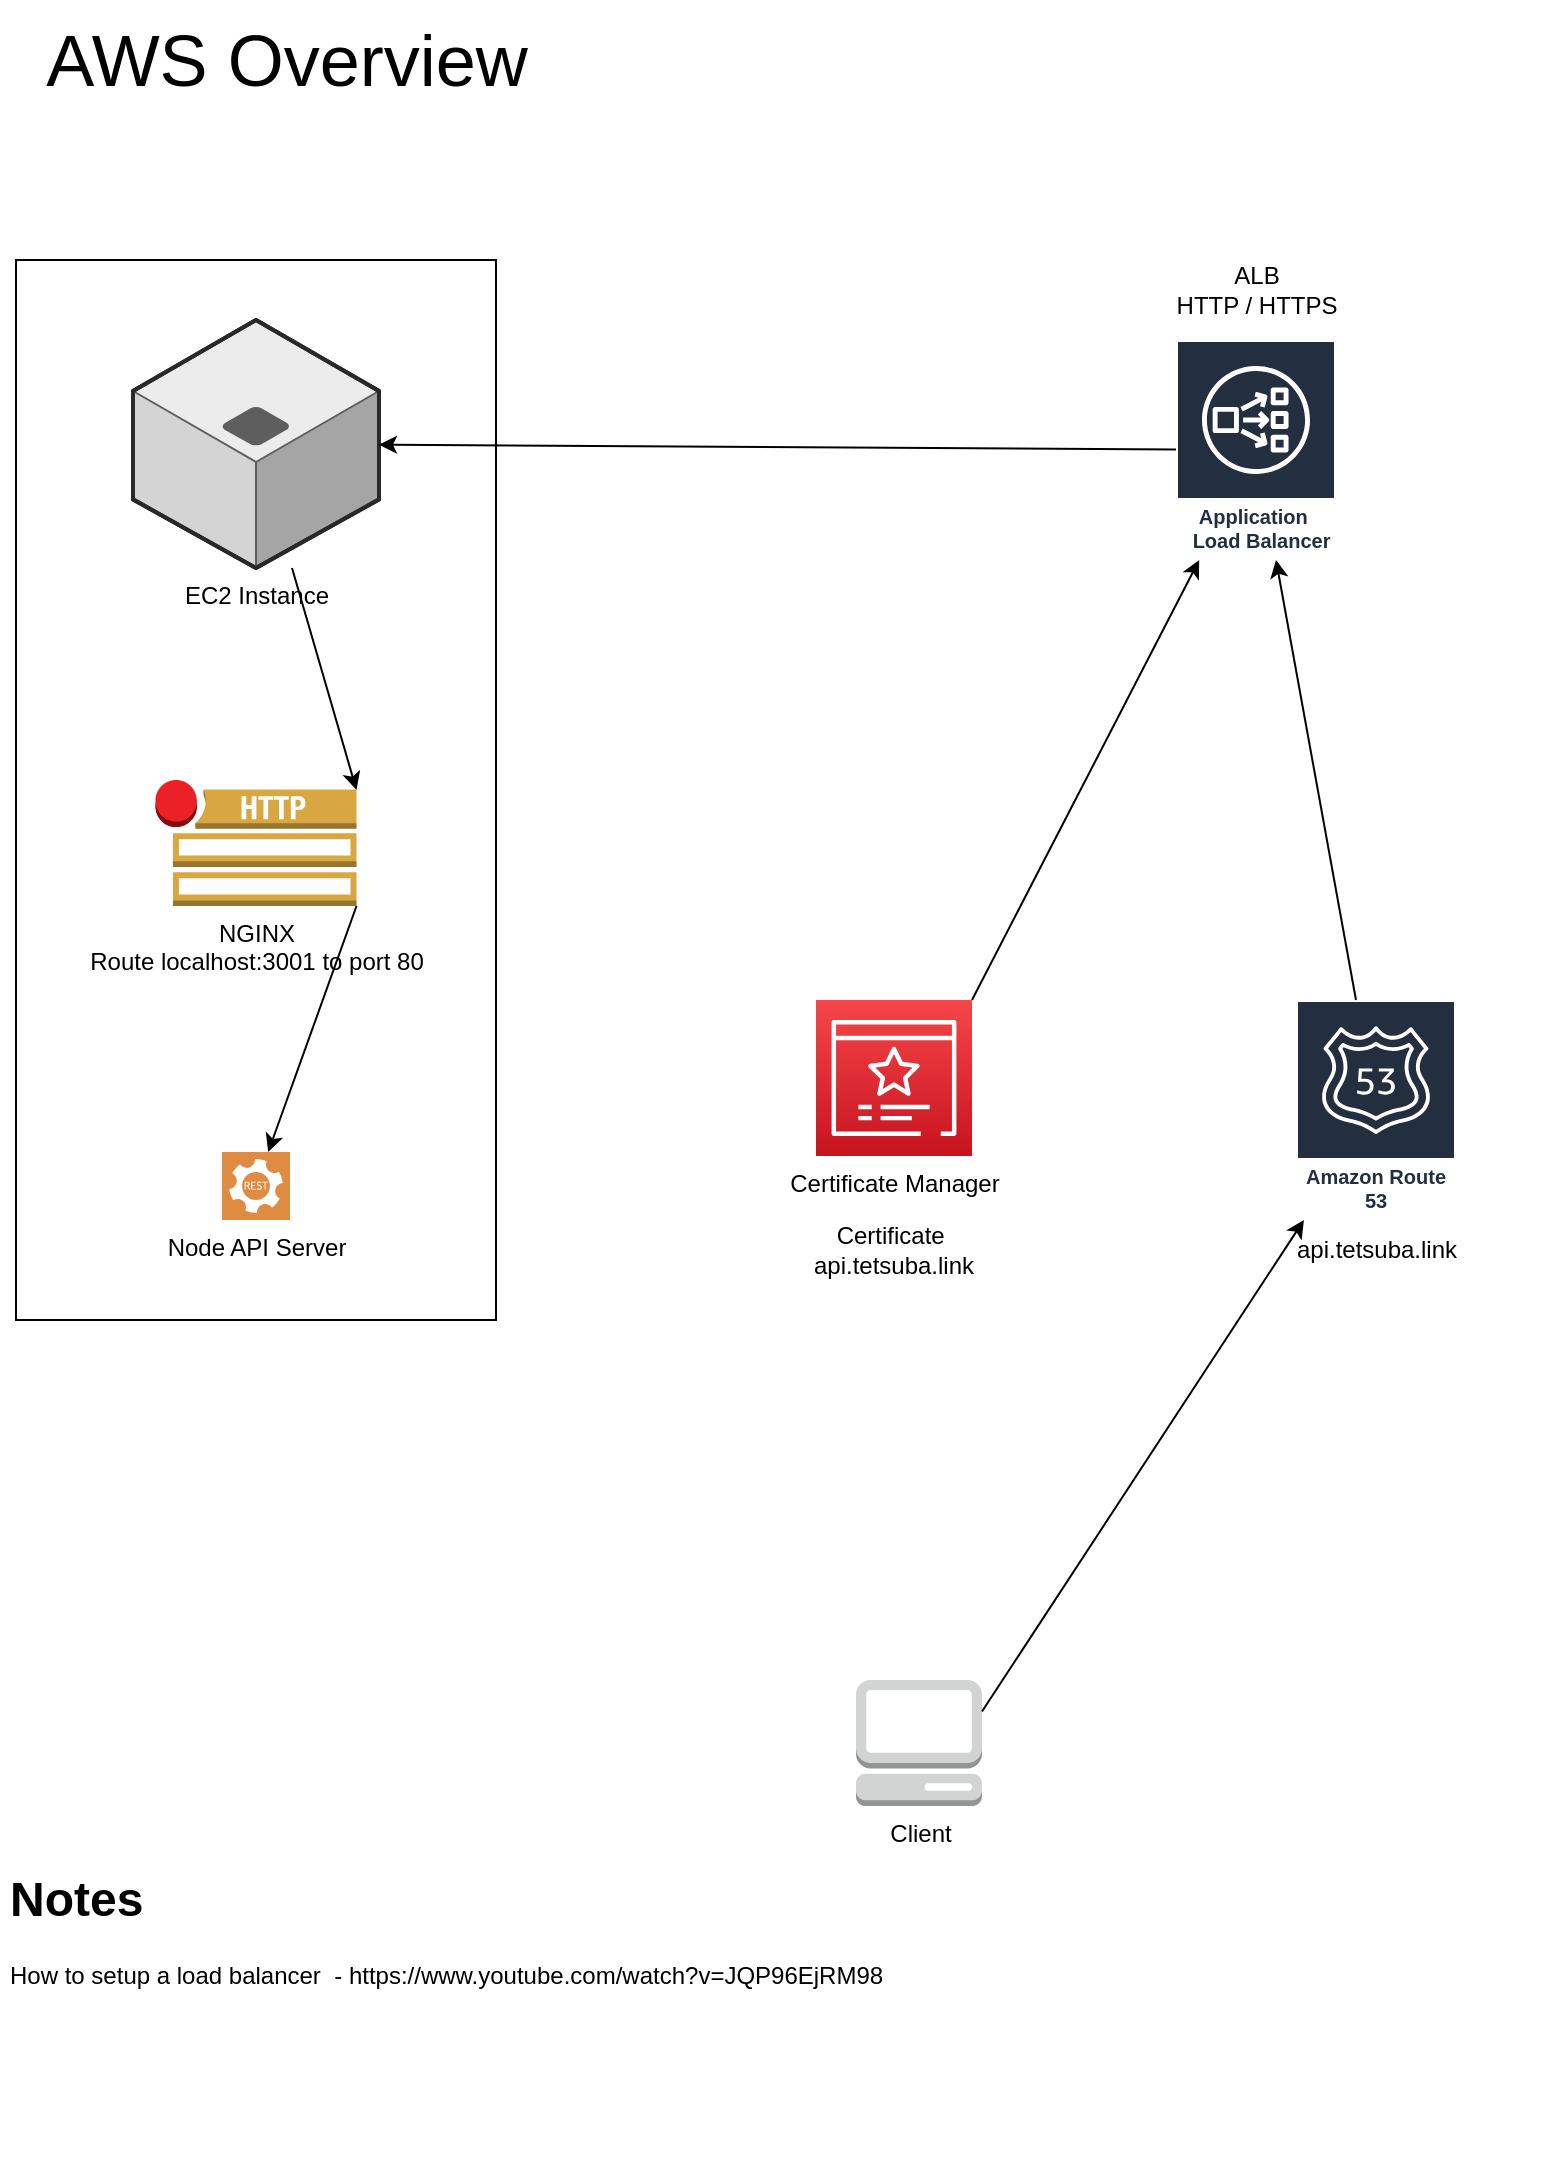 <mxfile version="21.3.7" type="device" pages="3">
  <diagram id="3wqzU9j6ukF7TSdWPOVE" name="AWS Overview">
    <mxGraphModel dx="1861" dy="1101" grid="1" gridSize="10" guides="1" tooltips="1" connect="1" arrows="1" fold="1" page="1" pageScale="1" pageWidth="827" pageHeight="1169" math="0" shadow="0">
      <root>
        <mxCell id="0" />
        <mxCell id="1" parent="0" />
        <mxCell id="1Fh9dwOo-tOnEO3x3tSV-6" value="" style="rounded=0;whiteSpace=wrap;html=1;fontFamily=Helvetica;fontSize=12;" parent="1" vertex="1">
          <mxGeometry x="30" y="160" width="240" height="530" as="geometry" />
        </mxCell>
        <mxCell id="nkSIwtrA3XLy5brW0fpV-1" value="EC2 Instance" style="verticalLabelPosition=bottom;html=1;verticalAlign=top;strokeWidth=1;align=center;outlineConnect=0;dashed=0;outlineConnect=0;shape=mxgraph.aws3d.application_server;fillColor=#ECECEC;strokeColor=#5E5E5E;aspect=fixed;" parent="1" vertex="1">
          <mxGeometry x="88.5" y="190" width="123" height="124" as="geometry" />
        </mxCell>
        <mxCell id="nkSIwtrA3XLy5brW0fpV-2" value="Application&amp;nbsp;&lt;br&gt;&amp;nbsp; Load Balancer" style="sketch=0;outlineConnect=0;fontColor=#232F3E;gradientColor=none;strokeColor=#ffffff;fillColor=#232F3E;dashed=0;verticalLabelPosition=middle;verticalAlign=bottom;align=center;html=1;whiteSpace=wrap;fontSize=10;fontStyle=1;spacing=3;shape=mxgraph.aws4.productIcon;prIcon=mxgraph.aws4.network_load_balancer;" parent="1" vertex="1">
          <mxGeometry x="610" y="200" width="80" height="110" as="geometry" />
        </mxCell>
        <mxCell id="nkSIwtrA3XLy5brW0fpV-3" value="Amazon Route 53" style="sketch=0;outlineConnect=0;fontColor=#232F3E;gradientColor=none;strokeColor=#ffffff;fillColor=#232F3E;dashed=0;verticalLabelPosition=middle;verticalAlign=bottom;align=center;html=1;whiteSpace=wrap;fontSize=10;fontStyle=1;spacing=3;shape=mxgraph.aws4.productIcon;prIcon=mxgraph.aws4.route_53;" parent="1" vertex="1">
          <mxGeometry x="670" y="530" width="80" height="110" as="geometry" />
        </mxCell>
        <mxCell id="nkSIwtrA3XLy5brW0fpV-4" value="Client" style="outlineConnect=0;dashed=0;verticalLabelPosition=bottom;verticalAlign=top;align=center;html=1;shape=mxgraph.aws3.management_console;fillColor=#D2D3D3;gradientColor=none;" parent="1" vertex="1">
          <mxGeometry x="450" y="870" width="63" height="63" as="geometry" />
        </mxCell>
        <mxCell id="eWtODdNp0eSaxrH-9lwe-2" value="" style="endArrow=classic;html=1;rounded=0;" parent="1" source="nkSIwtrA3XLy5brW0fpV-2" target="nkSIwtrA3XLy5brW0fpV-1" edge="1">
          <mxGeometry relative="1" as="geometry">
            <mxPoint x="383" y="161.5" as="sourcePoint" />
            <mxPoint x="223" y="161.5" as="targetPoint" />
          </mxGeometry>
        </mxCell>
        <mxCell id="eWtODdNp0eSaxrH-9lwe-6" value="ALB&lt;br&gt;HTTP / HTTPS" style="text;html=1;align=center;verticalAlign=middle;resizable=0;points=[];autosize=1;strokeColor=none;fillColor=none;" parent="1" vertex="1">
          <mxGeometry x="600" y="155" width="100" height="40" as="geometry" />
        </mxCell>
        <mxCell id="eWtODdNp0eSaxrH-9lwe-7" value="" style="endArrow=classic;html=1;rounded=0;" parent="1" source="nkSIwtrA3XLy5brW0fpV-3" target="nkSIwtrA3XLy5brW0fpV-2" edge="1">
          <mxGeometry relative="1" as="geometry">
            <mxPoint x="730" y="300" as="sourcePoint" />
            <mxPoint x="570" y="300" as="targetPoint" />
          </mxGeometry>
        </mxCell>
        <mxCell id="eWtODdNp0eSaxrH-9lwe-8" value="api.tetsuba.link" style="text;html=1;align=center;verticalAlign=middle;resizable=0;points=[];autosize=1;strokeColor=none;fillColor=none;" parent="1" vertex="1">
          <mxGeometry x="660" y="640" width="100" height="30" as="geometry" />
        </mxCell>
        <mxCell id="eWtODdNp0eSaxrH-9lwe-9" value="" style="endArrow=classic;html=1;rounded=0;exitX=1;exitY=0.25;exitDx=0;exitDy=0;exitPerimeter=0;" parent="1" source="nkSIwtrA3XLy5brW0fpV-4" target="nkSIwtrA3XLy5brW0fpV-3" edge="1">
          <mxGeometry width="50" height="50" relative="1" as="geometry">
            <mxPoint x="270" y="650" as="sourcePoint" />
            <mxPoint x="440" y="480" as="targetPoint" />
          </mxGeometry>
        </mxCell>
        <mxCell id="eWtODdNp0eSaxrH-9lwe-10" value="&lt;font style=&quot;font-size: 36px;&quot;&gt;AWS Overview&lt;/font&gt;" style="text;html=1;align=center;verticalAlign=middle;resizable=0;points=[];autosize=1;strokeColor=none;fillColor=none;" parent="1" vertex="1">
          <mxGeometry x="35" y="30" width="260" height="60" as="geometry" />
        </mxCell>
        <mxCell id="eWtODdNp0eSaxrH-9lwe-12" value="&lt;span style=&quot;color: rgb(0, 0, 0);&quot;&gt;Certificate Manager&lt;/span&gt;" style="sketch=0;points=[[0,0,0],[0.25,0,0],[0.5,0,0],[0.75,0,0],[1,0,0],[0,1,0],[0.25,1,0],[0.5,1,0],[0.75,1,0],[1,1,0],[0,0.25,0],[0,0.5,0],[0,0.75,0],[1,0.25,0],[1,0.5,0],[1,0.75,0]];outlineConnect=0;fontColor=#232F3E;gradientColor=#F54749;gradientDirection=north;fillColor=#C7131F;strokeColor=#ffffff;dashed=0;verticalLabelPosition=bottom;verticalAlign=top;align=center;html=1;fontSize=12;fontStyle=0;aspect=fixed;shape=mxgraph.aws4.resourceIcon;resIcon=mxgraph.aws4.certificate_manager_3;" parent="1" vertex="1">
          <mxGeometry x="430" y="530" width="78" height="78" as="geometry" />
        </mxCell>
        <mxCell id="eWtODdNp0eSaxrH-9lwe-14" value="" style="endArrow=classic;html=1;rounded=0;fontSize=36;exitX=1;exitY=0;exitDx=0;exitDy=0;exitPerimeter=0;" parent="1" source="eWtODdNp0eSaxrH-9lwe-12" target="nkSIwtrA3XLy5brW0fpV-2" edge="1">
          <mxGeometry width="50" height="50" relative="1" as="geometry">
            <mxPoint x="390" y="670" as="sourcePoint" />
            <mxPoint x="600" y="270" as="targetPoint" />
          </mxGeometry>
        </mxCell>
        <mxCell id="eWtODdNp0eSaxrH-9lwe-16" value="Certificate&amp;nbsp;&lt;br&gt;api.tetsuba.link" style="text;html=1;strokeColor=none;fillColor=none;align=center;verticalAlign=middle;whiteSpace=wrap;rounded=0;fontFamily=Helvetica;fontSize=12;" parent="1" vertex="1">
          <mxGeometry x="439" y="640" width="60" height="30" as="geometry" />
        </mxCell>
        <mxCell id="1Fh9dwOo-tOnEO3x3tSV-1" value="NGINX&lt;br&gt;Route localhost:3001 to port 80" style="outlineConnect=0;dashed=0;verticalLabelPosition=bottom;verticalAlign=top;align=center;html=1;shape=mxgraph.aws3.http_notification;fillColor=#D9A741;gradientColor=none;fontFamily=Helvetica;fontSize=12;" parent="1" vertex="1">
          <mxGeometry x="99.75" y="420" width="100.5" height="63" as="geometry" />
        </mxCell>
        <mxCell id="1Fh9dwOo-tOnEO3x3tSV-2" value="Node API Server" style="sketch=0;pointerEvents=1;shadow=0;dashed=0;html=1;strokeColor=none;fillColor=#DF8C42;labelPosition=center;verticalLabelPosition=bottom;verticalAlign=top;align=center;outlineConnect=0;shape=mxgraph.veeam2.restful_api;fontFamily=Helvetica;fontSize=12;" parent="1" vertex="1">
          <mxGeometry x="133" y="606" width="34" height="34" as="geometry" />
        </mxCell>
        <mxCell id="1Fh9dwOo-tOnEO3x3tSV-3" value="" style="endArrow=classic;html=1;rounded=0;fontFamily=Helvetica;fontSize=12;entryX=1;entryY=0.08;entryDx=0;entryDy=0;entryPerimeter=0;" parent="1" source="nkSIwtrA3XLy5brW0fpV-1" target="1Fh9dwOo-tOnEO3x3tSV-1" edge="1">
          <mxGeometry width="50" height="50" relative="1" as="geometry">
            <mxPoint x="190" y="320" as="sourcePoint" />
            <mxPoint x="330" y="620" as="targetPoint" />
          </mxGeometry>
        </mxCell>
        <mxCell id="1Fh9dwOo-tOnEO3x3tSV-4" value="" style="endArrow=classic;html=1;rounded=0;fontFamily=Helvetica;fontSize=12;exitX=1;exitY=1;exitDx=0;exitDy=0;exitPerimeter=0;" parent="1" source="1Fh9dwOo-tOnEO3x3tSV-1" target="1Fh9dwOo-tOnEO3x3tSV-2" edge="1">
          <mxGeometry width="50" height="50" relative="1" as="geometry">
            <mxPoint x="280" y="670" as="sourcePoint" />
            <mxPoint x="330" y="620" as="targetPoint" />
          </mxGeometry>
        </mxCell>
        <mxCell id="1Fh9dwOo-tOnEO3x3tSV-8" value="&lt;h1&gt;Notes&lt;/h1&gt;&lt;p&gt;&lt;span style=&quot;text-align: center;&quot;&gt;How to setup a load balancer&amp;nbsp; -&amp;nbsp;&lt;/span&gt;&lt;span style=&quot;text-align: center;&quot;&gt;https://www.youtube.com/watch?v=JQP96EjRM98&lt;/span&gt;&lt;br&gt;&lt;/p&gt;" style="text;html=1;strokeColor=none;fillColor=none;spacing=5;spacingTop=-20;whiteSpace=wrap;overflow=hidden;rounded=0;fontFamily=Helvetica;fontSize=12;" parent="1" vertex="1">
          <mxGeometry x="22" y="960" width="778" height="160" as="geometry" />
        </mxCell>
      </root>
    </mxGraphModel>
  </diagram>
  <diagram id="vxyhY-A2HJ_gSaiylgFG" name="EC2">
    <mxGraphModel dx="1861" dy="1101" grid="1" gridSize="10" guides="1" tooltips="1" connect="1" arrows="1" fold="1" page="1" pageScale="1" pageWidth="827" pageHeight="1169" math="0" shadow="0">
      <root>
        <mxCell id="0" />
        <mxCell id="1" parent="0" />
        <mxCell id="DM_-RaVRbOiWWTcGl6UO-2" value="&lt;h2&gt;Amazon Linux 2023 AMI&lt;/h2&gt;" style="text;html=1;align=center;verticalAlign=middle;resizable=0;points=[];autosize=1;strokeColor=none;fillColor=none;fontSize=12;fontFamily=Helvetica;" parent="1" vertex="1">
          <mxGeometry x="320" y="30" width="230" height="60" as="geometry" />
        </mxCell>
        <mxCell id="XMNKBFc6cpjitjbmOzyZ-1" value="&lt;font style=&quot;font-size: 36px;&quot;&gt;EC2 Instance&lt;/font&gt;" style="text;html=1;align=center;verticalAlign=middle;resizable=0;points=[];autosize=1;strokeColor=none;fillColor=none;" parent="1" vertex="1">
          <mxGeometry x="45" y="30" width="240" height="60" as="geometry" />
        </mxCell>
        <mxCell id="XMNKBFc6cpjitjbmOzyZ-3" value="&lt;h1&gt;&lt;span style=&quot;background-color: initial;&quot;&gt;NGINX&lt;/span&gt;&lt;/h1&gt;&lt;h1&gt;&lt;span style=&quot;color: rgb(64, 64, 64); font-family: roboto, sans-serif; font-size: 16px; font-weight: 400;&quot;&gt;&amp;nbsp;- Nginx is a powerful server application that routes network traffic.&lt;/span&gt;&lt;/h1&gt;&lt;div&gt;&lt;font face=&quot;roboto, sans-serif&quot; color=&quot;#404040&quot;&gt;&lt;span style=&quot;font-size: 16px;&quot;&gt;&amp;nbsp;- Routing a node server to port 80 to be accessible to the world&lt;/span&gt;&lt;/font&gt;&lt;/div&gt;" style="text;html=1;strokeColor=none;fillColor=none;spacing=5;spacingTop=-20;whiteSpace=wrap;overflow=hidden;rounded=0;fontFamily=Helvetica;fontSize=12;" parent="1" vertex="1">
          <mxGeometry x="74" y="430" width="680" height="120" as="geometry" />
        </mxCell>
        <mxCell id="XMNKBFc6cpjitjbmOzyZ-4" value="&lt;h1&gt;Node&lt;/h1&gt;&lt;h1&gt;&lt;font face=&quot;roboto, sans-serif&quot; color=&quot;#404040&quot;&gt;&lt;span style=&quot;font-size: 16px; font-weight: 400;&quot;&gt;Required to be installed to run all applications built on node.&amp;nbsp;&lt;/span&gt;&lt;/font&gt;&lt;/h1&gt;" style="text;html=1;strokeColor=none;fillColor=none;spacing=5;spacingTop=-20;whiteSpace=wrap;overflow=hidden;rounded=0;fontFamily=Helvetica;fontSize=12;" parent="1" vertex="1">
          <mxGeometry x="74" y="585" width="680" height="120" as="geometry" />
        </mxCell>
        <mxCell id="XMNKBFc6cpjitjbmOzyZ-5" value="&lt;h1&gt;PM2 - Node App&lt;/h1&gt;&lt;h1&gt;&lt;span style=&quot;color: rgb(37, 37, 37); font-family: Roboto, Arial, sans-serif; font-size: 15px; font-weight: 400; background-color: rgb(242, 242, 242);&quot;&gt;PM2 is a daemon process manager that will help you manage and keep your application online&lt;/span&gt;&lt;br&gt;&lt;/h1&gt;" style="text;html=1;strokeColor=none;fillColor=none;spacing=5;spacingTop=-20;whiteSpace=wrap;overflow=hidden;rounded=0;fontFamily=Helvetica;fontSize=12;" parent="1" vertex="1">
          <mxGeometry x="74" y="720" width="680" height="120" as="geometry" />
        </mxCell>
        <mxCell id="XMNKBFc6cpjitjbmOzyZ-6" value="&lt;h1&gt;systemctl&lt;/h1&gt;&lt;h1&gt;&lt;span style=&quot;color: rgb(64, 64, 64); font-family: roboto, sans-serif; font-size: 16px; font-weight: 400;&quot;&gt;&amp;nbsp;- Used to run NGINX in the background&lt;/span&gt;&lt;/h1&gt;&lt;div&gt;&lt;font face=&quot;roboto, sans-serif&quot; color=&quot;#404040&quot;&gt;&lt;span style=&quot;font-size: 16px;&quot;&gt;&amp;nbsp;- If the server is force to reboot it will restart NGINX at start up.&lt;/span&gt;&lt;/font&gt;&lt;/div&gt;" style="text;html=1;strokeColor=none;fillColor=none;spacing=5;spacingTop=-20;whiteSpace=wrap;overflow=hidden;rounded=0;fontFamily=Helvetica;fontSize=12;" parent="1" vertex="1">
          <mxGeometry x="74" y="260" width="680" height="120" as="geometry" />
        </mxCell>
        <mxCell id="ksZpBL3ppDrLDnfOge2L-1" value="&lt;h1&gt;GIT&lt;/h1&gt;&lt;h1&gt;&lt;font face=&quot;Roboto, Arial, sans-serif&quot; color=&quot;#252525&quot;&gt;&lt;span style=&quot;font-size: 15px; font-weight: 400; background-color: rgb(242, 242, 242);&quot;&gt;Used to get the updated server repo&amp;nbsp;&lt;/span&gt;&lt;/font&gt;&lt;/h1&gt;" style="text;html=1;strokeColor=none;fillColor=none;spacing=5;spacingTop=-20;whiteSpace=wrap;overflow=hidden;rounded=0;fontFamily=Helvetica;fontSize=12;" parent="1" vertex="1">
          <mxGeometry x="74" y="870" width="680" height="120" as="geometry" />
        </mxCell>
      </root>
    </mxGraphModel>
  </diagram>
  <diagram id="79_pPPaYdwup-m-TOG4M" name="Database">
    <mxGraphModel dx="3515" dy="1101" grid="1" gridSize="10" guides="1" tooltips="1" connect="1" arrows="1" fold="1" page="1" pageScale="1" pageWidth="827" pageHeight="1169" math="0" shadow="0">
      <root>
        <mxCell id="0" />
        <mxCell id="1" parent="0" />
        <mxCell id="ZswZXJZtp3a8BtFl4b2e-1" value="Book" style="shape=table;startSize=30;container=1;collapsible=1;childLayout=tableLayout;fixedRows=1;rowLines=0;fontStyle=1;align=center;resizeLast=1;html=1;" vertex="1" parent="1">
          <mxGeometry x="40" y="160" width="180" height="180" as="geometry" />
        </mxCell>
        <mxCell id="ZswZXJZtp3a8BtFl4b2e-2" value="" style="shape=tableRow;horizontal=0;startSize=0;swimlaneHead=0;swimlaneBody=0;fillColor=none;collapsible=0;dropTarget=0;points=[[0,0.5],[1,0.5]];portConstraint=eastwest;top=0;left=0;right=0;bottom=1;" vertex="1" parent="ZswZXJZtp3a8BtFl4b2e-1">
          <mxGeometry y="30" width="180" height="30" as="geometry" />
        </mxCell>
        <mxCell id="ZswZXJZtp3a8BtFl4b2e-3" value="PK" style="shape=partialRectangle;connectable=0;fillColor=none;top=0;left=0;bottom=0;right=0;fontStyle=1;overflow=hidden;whiteSpace=wrap;html=1;" vertex="1" parent="ZswZXJZtp3a8BtFl4b2e-2">
          <mxGeometry width="30" height="30" as="geometry">
            <mxRectangle width="30" height="30" as="alternateBounds" />
          </mxGeometry>
        </mxCell>
        <mxCell id="ZswZXJZtp3a8BtFl4b2e-4" value="bookId" style="shape=partialRectangle;connectable=0;fillColor=none;top=0;left=0;bottom=0;right=0;align=left;spacingLeft=6;fontStyle=5;overflow=hidden;whiteSpace=wrap;html=1;" vertex="1" parent="ZswZXJZtp3a8BtFl4b2e-2">
          <mxGeometry x="30" width="150" height="30" as="geometry">
            <mxRectangle width="150" height="30" as="alternateBounds" />
          </mxGeometry>
        </mxCell>
        <mxCell id="ZswZXJZtp3a8BtFl4b2e-5" value="" style="shape=tableRow;horizontal=0;startSize=0;swimlaneHead=0;swimlaneBody=0;fillColor=none;collapsible=0;dropTarget=0;points=[[0,0.5],[1,0.5]];portConstraint=eastwest;top=0;left=0;right=0;bottom=0;" vertex="1" parent="ZswZXJZtp3a8BtFl4b2e-1">
          <mxGeometry y="60" width="180" height="30" as="geometry" />
        </mxCell>
        <mxCell id="ZswZXJZtp3a8BtFl4b2e-6" value="" style="shape=partialRectangle;connectable=0;fillColor=none;top=0;left=0;bottom=0;right=0;editable=1;overflow=hidden;whiteSpace=wrap;html=1;" vertex="1" parent="ZswZXJZtp3a8BtFl4b2e-5">
          <mxGeometry width="30" height="30" as="geometry">
            <mxRectangle width="30" height="30" as="alternateBounds" />
          </mxGeometry>
        </mxCell>
        <mxCell id="ZswZXJZtp3a8BtFl4b2e-7" value="userId&amp;nbsp;&amp;nbsp;- { number }" style="shape=partialRectangle;connectable=0;fillColor=none;top=0;left=0;bottom=0;right=0;align=left;spacingLeft=6;overflow=hidden;whiteSpace=wrap;html=1;" vertex="1" parent="ZswZXJZtp3a8BtFl4b2e-5">
          <mxGeometry x="30" width="150" height="30" as="geometry">
            <mxRectangle width="150" height="30" as="alternateBounds" />
          </mxGeometry>
        </mxCell>
        <mxCell id="ZswZXJZtp3a8BtFl4b2e-8" value="" style="shape=tableRow;horizontal=0;startSize=0;swimlaneHead=0;swimlaneBody=0;fillColor=none;collapsible=0;dropTarget=0;points=[[0,0.5],[1,0.5]];portConstraint=eastwest;top=0;left=0;right=0;bottom=0;" vertex="1" parent="ZswZXJZtp3a8BtFl4b2e-1">
          <mxGeometry y="90" width="180" height="30" as="geometry" />
        </mxCell>
        <mxCell id="ZswZXJZtp3a8BtFl4b2e-9" value="" style="shape=partialRectangle;connectable=0;fillColor=none;top=0;left=0;bottom=0;right=0;editable=1;overflow=hidden;whiteSpace=wrap;html=1;" vertex="1" parent="ZswZXJZtp3a8BtFl4b2e-8">
          <mxGeometry width="30" height="30" as="geometry">
            <mxRectangle width="30" height="30" as="alternateBounds" />
          </mxGeometry>
        </mxCell>
        <mxCell id="ZswZXJZtp3a8BtFl4b2e-10" value="title&amp;nbsp;&amp;nbsp;- { string }" style="shape=partialRectangle;connectable=0;fillColor=none;top=0;left=0;bottom=0;right=0;align=left;spacingLeft=6;overflow=hidden;whiteSpace=wrap;html=1;" vertex="1" parent="ZswZXJZtp3a8BtFl4b2e-8">
          <mxGeometry x="30" width="150" height="30" as="geometry">
            <mxRectangle width="150" height="30" as="alternateBounds" />
          </mxGeometry>
        </mxCell>
        <mxCell id="ZswZXJZtp3a8BtFl4b2e-11" value="" style="shape=tableRow;horizontal=0;startSize=0;swimlaneHead=0;swimlaneBody=0;fillColor=none;collapsible=0;dropTarget=0;points=[[0,0.5],[1,0.5]];portConstraint=eastwest;top=0;left=0;right=0;bottom=0;" vertex="1" parent="ZswZXJZtp3a8BtFl4b2e-1">
          <mxGeometry y="120" width="180" height="30" as="geometry" />
        </mxCell>
        <mxCell id="ZswZXJZtp3a8BtFl4b2e-12" value="" style="shape=partialRectangle;connectable=0;fillColor=none;top=0;left=0;bottom=0;right=0;editable=1;overflow=hidden;whiteSpace=wrap;html=1;" vertex="1" parent="ZswZXJZtp3a8BtFl4b2e-11">
          <mxGeometry width="30" height="30" as="geometry">
            <mxRectangle width="30" height="30" as="alternateBounds" />
          </mxGeometry>
        </mxCell>
        <mxCell id="ZswZXJZtp3a8BtFl4b2e-13" value="story&amp;nbsp;&amp;nbsp;- { string }" style="shape=partialRectangle;connectable=0;fillColor=none;top=0;left=0;bottom=0;right=0;align=left;spacingLeft=6;overflow=hidden;whiteSpace=wrap;html=1;" vertex="1" parent="ZswZXJZtp3a8BtFl4b2e-11">
          <mxGeometry x="30" width="150" height="30" as="geometry">
            <mxRectangle width="150" height="30" as="alternateBounds" />
          </mxGeometry>
        </mxCell>
        <mxCell id="ZswZXJZtp3a8BtFl4b2e-17" value="" style="shape=tableRow;horizontal=0;startSize=0;swimlaneHead=0;swimlaneBody=0;fillColor=none;collapsible=0;dropTarget=0;points=[[0,0.5],[1,0.5]];portConstraint=eastwest;top=0;left=0;right=0;bottom=0;" vertex="1" parent="ZswZXJZtp3a8BtFl4b2e-1">
          <mxGeometry y="150" width="180" height="30" as="geometry" />
        </mxCell>
        <mxCell id="ZswZXJZtp3a8BtFl4b2e-18" value="" style="shape=partialRectangle;connectable=0;fillColor=none;top=0;left=0;bottom=0;right=0;editable=1;overflow=hidden;whiteSpace=wrap;html=1;" vertex="1" parent="ZswZXJZtp3a8BtFl4b2e-17">
          <mxGeometry width="30" height="30" as="geometry">
            <mxRectangle width="30" height="30" as="alternateBounds" />
          </mxGeometry>
        </mxCell>
        <mxCell id="ZswZXJZtp3a8BtFl4b2e-19" value="history&amp;nbsp;&amp;nbsp;- { string }" style="shape=partialRectangle;connectable=0;fillColor=none;top=0;left=0;bottom=0;right=0;align=left;spacingLeft=6;overflow=hidden;whiteSpace=wrap;html=1;" vertex="1" parent="ZswZXJZtp3a8BtFl4b2e-17">
          <mxGeometry x="30" width="150" height="30" as="geometry">
            <mxRectangle width="150" height="30" as="alternateBounds" />
          </mxGeometry>
        </mxCell>
        <mxCell id="ZswZXJZtp3a8BtFl4b2e-20" value="Tracker" style="shape=table;startSize=30;container=1;collapsible=1;childLayout=tableLayout;fixedRows=1;rowLines=0;fontStyle=1;align=center;resizeLast=1;html=1;" vertex="1" parent="1">
          <mxGeometry x="570" y="240" width="180" height="120" as="geometry" />
        </mxCell>
        <mxCell id="ZswZXJZtp3a8BtFl4b2e-21" value="" style="shape=tableRow;horizontal=0;startSize=0;swimlaneHead=0;swimlaneBody=0;fillColor=none;collapsible=0;dropTarget=0;points=[[0,0.5],[1,0.5]];portConstraint=eastwest;top=0;left=0;right=0;bottom=1;" vertex="1" parent="ZswZXJZtp3a8BtFl4b2e-20">
          <mxGeometry y="30" width="180" height="30" as="geometry" />
        </mxCell>
        <mxCell id="ZswZXJZtp3a8BtFl4b2e-22" value="PK" style="shape=partialRectangle;connectable=0;fillColor=none;top=0;left=0;bottom=0;right=0;fontStyle=1;overflow=hidden;whiteSpace=wrap;html=1;" vertex="1" parent="ZswZXJZtp3a8BtFl4b2e-21">
          <mxGeometry width="30" height="30" as="geometry">
            <mxRectangle width="30" height="30" as="alternateBounds" />
          </mxGeometry>
        </mxCell>
        <mxCell id="ZswZXJZtp3a8BtFl4b2e-23" value="trackerId" style="shape=partialRectangle;connectable=0;fillColor=none;top=0;left=0;bottom=0;right=0;align=left;spacingLeft=6;fontStyle=5;overflow=hidden;whiteSpace=wrap;html=1;" vertex="1" parent="ZswZXJZtp3a8BtFl4b2e-21">
          <mxGeometry x="30" width="150" height="30" as="geometry">
            <mxRectangle width="150" height="30" as="alternateBounds" />
          </mxGeometry>
        </mxCell>
        <mxCell id="ZswZXJZtp3a8BtFl4b2e-24" value="" style="shape=tableRow;horizontal=0;startSize=0;swimlaneHead=0;swimlaneBody=0;fillColor=none;collapsible=0;dropTarget=0;points=[[0,0.5],[1,0.5]];portConstraint=eastwest;top=0;left=0;right=0;bottom=0;" vertex="1" parent="ZswZXJZtp3a8BtFl4b2e-20">
          <mxGeometry y="60" width="180" height="30" as="geometry" />
        </mxCell>
        <mxCell id="ZswZXJZtp3a8BtFl4b2e-25" value="" style="shape=partialRectangle;connectable=0;fillColor=none;top=0;left=0;bottom=0;right=0;editable=1;overflow=hidden;whiteSpace=wrap;html=1;" vertex="1" parent="ZswZXJZtp3a8BtFl4b2e-24">
          <mxGeometry width="30" height="30" as="geometry">
            <mxRectangle width="30" height="30" as="alternateBounds" />
          </mxGeometry>
        </mxCell>
        <mxCell id="ZswZXJZtp3a8BtFl4b2e-26" value="userId - { number }" style="shape=partialRectangle;connectable=0;fillColor=none;top=0;left=0;bottom=0;right=0;align=left;spacingLeft=6;overflow=hidden;whiteSpace=wrap;html=1;" vertex="1" parent="ZswZXJZtp3a8BtFl4b2e-24">
          <mxGeometry x="30" width="150" height="30" as="geometry">
            <mxRectangle width="150" height="30" as="alternateBounds" />
          </mxGeometry>
        </mxCell>
        <mxCell id="ZswZXJZtp3a8BtFl4b2e-27" value="" style="shape=tableRow;horizontal=0;startSize=0;swimlaneHead=0;swimlaneBody=0;fillColor=none;collapsible=0;dropTarget=0;points=[[0,0.5],[1,0.5]];portConstraint=eastwest;top=0;left=0;right=0;bottom=0;" vertex="1" parent="ZswZXJZtp3a8BtFl4b2e-20">
          <mxGeometry y="90" width="180" height="30" as="geometry" />
        </mxCell>
        <mxCell id="ZswZXJZtp3a8BtFl4b2e-28" value="" style="shape=partialRectangle;connectable=0;fillColor=none;top=0;left=0;bottom=0;right=0;editable=1;overflow=hidden;whiteSpace=wrap;html=1;" vertex="1" parent="ZswZXJZtp3a8BtFl4b2e-27">
          <mxGeometry width="30" height="30" as="geometry">
            <mxRectangle width="30" height="30" as="alternateBounds" />
          </mxGeometry>
        </mxCell>
        <mxCell id="ZswZXJZtp3a8BtFl4b2e-29" value="data - { string }" style="shape=partialRectangle;connectable=0;fillColor=none;top=0;left=0;bottom=0;right=0;align=left;spacingLeft=6;overflow=hidden;whiteSpace=wrap;html=1;" vertex="1" parent="ZswZXJZtp3a8BtFl4b2e-27">
          <mxGeometry x="30" width="150" height="30" as="geometry">
            <mxRectangle width="150" height="30" as="alternateBounds" />
          </mxGeometry>
        </mxCell>
        <mxCell id="ZswZXJZtp3a8BtFl4b2e-36" value="User" style="shape=table;startSize=30;container=1;collapsible=1;childLayout=tableLayout;fixedRows=1;rowLines=0;fontStyle=1;align=center;resizeLast=1;html=1;" vertex="1" parent="1">
          <mxGeometry x="1180" y="190" width="180" height="180" as="geometry" />
        </mxCell>
        <mxCell id="ZswZXJZtp3a8BtFl4b2e-37" value="" style="shape=tableRow;horizontal=0;startSize=0;swimlaneHead=0;swimlaneBody=0;fillColor=none;collapsible=0;dropTarget=0;points=[[0,0.5],[1,0.5]];portConstraint=eastwest;top=0;left=0;right=0;bottom=1;" vertex="1" parent="ZswZXJZtp3a8BtFl4b2e-36">
          <mxGeometry y="30" width="180" height="30" as="geometry" />
        </mxCell>
        <mxCell id="ZswZXJZtp3a8BtFl4b2e-38" value="PK" style="shape=partialRectangle;connectable=0;fillColor=none;top=0;left=0;bottom=0;right=0;fontStyle=1;overflow=hidden;whiteSpace=wrap;html=1;" vertex="1" parent="ZswZXJZtp3a8BtFl4b2e-37">
          <mxGeometry width="30" height="30" as="geometry">
            <mxRectangle width="30" height="30" as="alternateBounds" />
          </mxGeometry>
        </mxCell>
        <mxCell id="ZswZXJZtp3a8BtFl4b2e-39" value="userId" style="shape=partialRectangle;connectable=0;fillColor=none;top=0;left=0;bottom=0;right=0;align=left;spacingLeft=6;fontStyle=5;overflow=hidden;whiteSpace=wrap;html=1;" vertex="1" parent="ZswZXJZtp3a8BtFl4b2e-37">
          <mxGeometry x="30" width="150" height="30" as="geometry">
            <mxRectangle width="150" height="30" as="alternateBounds" />
          </mxGeometry>
        </mxCell>
        <mxCell id="ZswZXJZtp3a8BtFl4b2e-40" value="" style="shape=tableRow;horizontal=0;startSize=0;swimlaneHead=0;swimlaneBody=0;fillColor=none;collapsible=0;dropTarget=0;points=[[0,0.5],[1,0.5]];portConstraint=eastwest;top=0;left=0;right=0;bottom=0;" vertex="1" parent="ZswZXJZtp3a8BtFl4b2e-36">
          <mxGeometry y="60" width="180" height="30" as="geometry" />
        </mxCell>
        <mxCell id="ZswZXJZtp3a8BtFl4b2e-41" value="" style="shape=partialRectangle;connectable=0;fillColor=none;top=0;left=0;bottom=0;right=0;editable=1;overflow=hidden;whiteSpace=wrap;html=1;" vertex="1" parent="ZswZXJZtp3a8BtFl4b2e-40">
          <mxGeometry width="30" height="30" as="geometry">
            <mxRectangle width="30" height="30" as="alternateBounds" />
          </mxGeometry>
        </mxCell>
        <mxCell id="ZswZXJZtp3a8BtFl4b2e-42" value="firstname&amp;nbsp;- { string }" style="shape=partialRectangle;connectable=0;fillColor=none;top=0;left=0;bottom=0;right=0;align=left;spacingLeft=6;overflow=hidden;whiteSpace=wrap;html=1;" vertex="1" parent="ZswZXJZtp3a8BtFl4b2e-40">
          <mxGeometry x="30" width="150" height="30" as="geometry">
            <mxRectangle width="150" height="30" as="alternateBounds" />
          </mxGeometry>
        </mxCell>
        <mxCell id="ZswZXJZtp3a8BtFl4b2e-43" value="" style="shape=tableRow;horizontal=0;startSize=0;swimlaneHead=0;swimlaneBody=0;fillColor=none;collapsible=0;dropTarget=0;points=[[0,0.5],[1,0.5]];portConstraint=eastwest;top=0;left=0;right=0;bottom=0;" vertex="1" parent="ZswZXJZtp3a8BtFl4b2e-36">
          <mxGeometry y="90" width="180" height="30" as="geometry" />
        </mxCell>
        <mxCell id="ZswZXJZtp3a8BtFl4b2e-44" value="" style="shape=partialRectangle;connectable=0;fillColor=none;top=0;left=0;bottom=0;right=0;editable=1;overflow=hidden;whiteSpace=wrap;html=1;" vertex="1" parent="ZswZXJZtp3a8BtFl4b2e-43">
          <mxGeometry width="30" height="30" as="geometry">
            <mxRectangle width="30" height="30" as="alternateBounds" />
          </mxGeometry>
        </mxCell>
        <mxCell id="ZswZXJZtp3a8BtFl4b2e-45" value="lastname&amp;nbsp;- { string }" style="shape=partialRectangle;connectable=0;fillColor=none;top=0;left=0;bottom=0;right=0;align=left;spacingLeft=6;overflow=hidden;whiteSpace=wrap;html=1;" vertex="1" parent="ZswZXJZtp3a8BtFl4b2e-43">
          <mxGeometry x="30" width="150" height="30" as="geometry">
            <mxRectangle width="150" height="30" as="alternateBounds" />
          </mxGeometry>
        </mxCell>
        <mxCell id="ZswZXJZtp3a8BtFl4b2e-46" value="" style="shape=tableRow;horizontal=0;startSize=0;swimlaneHead=0;swimlaneBody=0;fillColor=none;collapsible=0;dropTarget=0;points=[[0,0.5],[1,0.5]];portConstraint=eastwest;top=0;left=0;right=0;bottom=0;" vertex="1" parent="ZswZXJZtp3a8BtFl4b2e-36">
          <mxGeometry y="120" width="180" height="30" as="geometry" />
        </mxCell>
        <mxCell id="ZswZXJZtp3a8BtFl4b2e-47" value="" style="shape=partialRectangle;connectable=0;fillColor=none;top=0;left=0;bottom=0;right=0;editable=1;overflow=hidden;whiteSpace=wrap;html=1;" vertex="1" parent="ZswZXJZtp3a8BtFl4b2e-46">
          <mxGeometry width="30" height="30" as="geometry">
            <mxRectangle width="30" height="30" as="alternateBounds" />
          </mxGeometry>
        </mxCell>
        <mxCell id="ZswZXJZtp3a8BtFl4b2e-48" value="email&amp;nbsp;- { string }" style="shape=partialRectangle;connectable=0;fillColor=none;top=0;left=0;bottom=0;right=0;align=left;spacingLeft=6;overflow=hidden;whiteSpace=wrap;html=1;" vertex="1" parent="ZswZXJZtp3a8BtFl4b2e-46">
          <mxGeometry x="30" width="150" height="30" as="geometry">
            <mxRectangle width="150" height="30" as="alternateBounds" />
          </mxGeometry>
        </mxCell>
        <mxCell id="ZswZXJZtp3a8BtFl4b2e-49" value="" style="shape=tableRow;horizontal=0;startSize=0;swimlaneHead=0;swimlaneBody=0;fillColor=none;collapsible=0;dropTarget=0;points=[[0,0.5],[1,0.5]];portConstraint=eastwest;top=0;left=0;right=0;bottom=0;" vertex="1" parent="ZswZXJZtp3a8BtFl4b2e-36">
          <mxGeometry y="150" width="180" height="30" as="geometry" />
        </mxCell>
        <mxCell id="ZswZXJZtp3a8BtFl4b2e-50" value="" style="shape=partialRectangle;connectable=0;fillColor=none;top=0;left=0;bottom=0;right=0;editable=1;overflow=hidden;whiteSpace=wrap;html=1;" vertex="1" parent="ZswZXJZtp3a8BtFl4b2e-49">
          <mxGeometry width="30" height="30" as="geometry">
            <mxRectangle width="30" height="30" as="alternateBounds" />
          </mxGeometry>
        </mxCell>
        <mxCell id="ZswZXJZtp3a8BtFl4b2e-51" value="password&amp;nbsp;&amp;nbsp;- { string }" style="shape=partialRectangle;connectable=0;fillColor=none;top=0;left=0;bottom=0;right=0;align=left;spacingLeft=6;overflow=hidden;whiteSpace=wrap;html=1;" vertex="1" parent="ZswZXJZtp3a8BtFl4b2e-49">
          <mxGeometry x="30" width="150" height="30" as="geometry">
            <mxRectangle width="150" height="30" as="alternateBounds" />
          </mxGeometry>
        </mxCell>
        <mxCell id="ZswZXJZtp3a8BtFl4b2e-68" value="SQLite&amp;nbsp; Database" style="text;html=1;align=center;verticalAlign=middle;resizable=0;points=[];autosize=1;strokeColor=none;fillColor=none;fontSize=32;fontStyle=1" vertex="1" parent="1">
          <mxGeometry x="40" y="10" width="290" height="50" as="geometry" />
        </mxCell>
        <mxCell id="ZswZXJZtp3a8BtFl4b2e-70" value="Collection - {Static Data }" style="shape=table;startSize=30;container=1;collapsible=1;childLayout=tableLayout;fixedRows=1;rowLines=0;fontStyle=1;align=center;resizeLast=1;html=1;" vertex="1" parent="1">
          <mxGeometry x="40" y="400" width="180" height="180" as="geometry" />
        </mxCell>
        <mxCell id="ZswZXJZtp3a8BtFl4b2e-71" value="" style="shape=tableRow;horizontal=0;startSize=0;swimlaneHead=0;swimlaneBody=0;fillColor=none;collapsible=0;dropTarget=0;points=[[0,0.5],[1,0.5]];portConstraint=eastwest;top=0;left=0;right=0;bottom=1;" vertex="1" parent="ZswZXJZtp3a8BtFl4b2e-70">
          <mxGeometry y="30" width="180" height="30" as="geometry" />
        </mxCell>
        <mxCell id="ZswZXJZtp3a8BtFl4b2e-72" value="PK" style="shape=partialRectangle;connectable=0;fillColor=none;top=0;left=0;bottom=0;right=0;fontStyle=1;overflow=hidden;whiteSpace=wrap;html=1;" vertex="1" parent="ZswZXJZtp3a8BtFl4b2e-71">
          <mxGeometry width="30" height="30" as="geometry">
            <mxRectangle width="30" height="30" as="alternateBounds" />
          </mxGeometry>
        </mxCell>
        <mxCell id="ZswZXJZtp3a8BtFl4b2e-73" value="collectionId - { string }" style="shape=partialRectangle;connectable=0;fillColor=none;top=0;left=0;bottom=0;right=0;align=left;spacingLeft=6;fontStyle=5;overflow=hidden;whiteSpace=wrap;html=1;" vertex="1" parent="ZswZXJZtp3a8BtFl4b2e-71">
          <mxGeometry x="30" width="150" height="30" as="geometry">
            <mxRectangle width="150" height="30" as="alternateBounds" />
          </mxGeometry>
        </mxCell>
        <mxCell id="ZswZXJZtp3a8BtFl4b2e-77" value="" style="shape=tableRow;horizontal=0;startSize=0;swimlaneHead=0;swimlaneBody=0;fillColor=none;collapsible=0;dropTarget=0;points=[[0,0.5],[1,0.5]];portConstraint=eastwest;top=0;left=0;right=0;bottom=0;" vertex="1" parent="ZswZXJZtp3a8BtFl4b2e-70">
          <mxGeometry y="60" width="180" height="30" as="geometry" />
        </mxCell>
        <mxCell id="ZswZXJZtp3a8BtFl4b2e-78" value="" style="shape=partialRectangle;connectable=0;fillColor=none;top=0;left=0;bottom=0;right=0;editable=1;overflow=hidden;whiteSpace=wrap;html=1;" vertex="1" parent="ZswZXJZtp3a8BtFl4b2e-77">
          <mxGeometry width="30" height="30" as="geometry">
            <mxRectangle width="30" height="30" as="alternateBounds" />
          </mxGeometry>
        </mxCell>
        <mxCell id="ZswZXJZtp3a8BtFl4b2e-79" value="author&amp;nbsp; - { string }" style="shape=partialRectangle;connectable=0;fillColor=none;top=0;left=0;bottom=0;right=0;align=left;spacingLeft=6;overflow=hidden;whiteSpace=wrap;html=1;" vertex="1" parent="ZswZXJZtp3a8BtFl4b2e-77">
          <mxGeometry x="30" width="150" height="30" as="geometry">
            <mxRectangle width="150" height="30" as="alternateBounds" />
          </mxGeometry>
        </mxCell>
        <mxCell id="ZswZXJZtp3a8BtFl4b2e-80" value="" style="shape=tableRow;horizontal=0;startSize=0;swimlaneHead=0;swimlaneBody=0;fillColor=none;collapsible=0;dropTarget=0;points=[[0,0.5],[1,0.5]];portConstraint=eastwest;top=0;left=0;right=0;bottom=0;" vertex="1" parent="ZswZXJZtp3a8BtFl4b2e-70">
          <mxGeometry y="90" width="180" height="30" as="geometry" />
        </mxCell>
        <mxCell id="ZswZXJZtp3a8BtFl4b2e-81" value="" style="shape=partialRectangle;connectable=0;fillColor=none;top=0;left=0;bottom=0;right=0;editable=1;overflow=hidden;whiteSpace=wrap;html=1;" vertex="1" parent="ZswZXJZtp3a8BtFl4b2e-80">
          <mxGeometry width="30" height="30" as="geometry">
            <mxRectangle width="30" height="30" as="alternateBounds" />
          </mxGeometry>
        </mxCell>
        <mxCell id="ZswZXJZtp3a8BtFl4b2e-82" value="title&amp;nbsp; - { string }" style="shape=partialRectangle;connectable=0;fillColor=none;top=0;left=0;bottom=0;right=0;align=left;spacingLeft=6;overflow=hidden;whiteSpace=wrap;html=1;" vertex="1" parent="ZswZXJZtp3a8BtFl4b2e-80">
          <mxGeometry x="30" width="150" height="30" as="geometry">
            <mxRectangle width="150" height="30" as="alternateBounds" />
          </mxGeometry>
        </mxCell>
        <mxCell id="ZswZXJZtp3a8BtFl4b2e-83" value="" style="shape=tableRow;horizontal=0;startSize=0;swimlaneHead=0;swimlaneBody=0;fillColor=none;collapsible=0;dropTarget=0;points=[[0,0.5],[1,0.5]];portConstraint=eastwest;top=0;left=0;right=0;bottom=0;" vertex="1" parent="ZswZXJZtp3a8BtFl4b2e-70">
          <mxGeometry y="120" width="180" height="30" as="geometry" />
        </mxCell>
        <mxCell id="ZswZXJZtp3a8BtFl4b2e-84" value="" style="shape=partialRectangle;connectable=0;fillColor=none;top=0;left=0;bottom=0;right=0;editable=1;overflow=hidden;whiteSpace=wrap;html=1;" vertex="1" parent="ZswZXJZtp3a8BtFl4b2e-83">
          <mxGeometry width="30" height="30" as="geometry">
            <mxRectangle width="30" height="30" as="alternateBounds" />
          </mxGeometry>
        </mxCell>
        <mxCell id="ZswZXJZtp3a8BtFl4b2e-85" value="description&amp;nbsp; - { string }" style="shape=partialRectangle;connectable=0;fillColor=none;top=0;left=0;bottom=0;right=0;align=left;spacingLeft=6;overflow=hidden;whiteSpace=wrap;html=1;" vertex="1" parent="ZswZXJZtp3a8BtFl4b2e-83">
          <mxGeometry x="30" width="150" height="30" as="geometry">
            <mxRectangle width="150" height="30" as="alternateBounds" />
          </mxGeometry>
        </mxCell>
        <mxCell id="ZswZXJZtp3a8BtFl4b2e-86" value="" style="shape=tableRow;horizontal=0;startSize=0;swimlaneHead=0;swimlaneBody=0;fillColor=none;collapsible=0;dropTarget=0;points=[[0,0.5],[1,0.5]];portConstraint=eastwest;top=0;left=0;right=0;bottom=0;" vertex="1" parent="ZswZXJZtp3a8BtFl4b2e-70">
          <mxGeometry y="150" width="180" height="30" as="geometry" />
        </mxCell>
        <mxCell id="ZswZXJZtp3a8BtFl4b2e-87" value="[]" style="shape=partialRectangle;connectable=0;fillColor=none;top=0;left=0;bottom=0;right=0;editable=1;overflow=hidden;whiteSpace=wrap;html=1;" vertex="1" parent="ZswZXJZtp3a8BtFl4b2e-86">
          <mxGeometry width="30" height="30" as="geometry">
            <mxRectangle width="30" height="30" as="alternateBounds" />
          </mxGeometry>
        </mxCell>
        <mxCell id="ZswZXJZtp3a8BtFl4b2e-88" value="books - { array }" style="shape=partialRectangle;connectable=0;fillColor=none;top=0;left=0;bottom=0;right=0;align=left;spacingLeft=6;overflow=hidden;whiteSpace=wrap;html=1;" vertex="1" parent="ZswZXJZtp3a8BtFl4b2e-86">
          <mxGeometry x="30" width="150" height="30" as="geometry">
            <mxRectangle width="150" height="30" as="alternateBounds" />
          </mxGeometry>
        </mxCell>
        <mxCell id="ZswZXJZtp3a8BtFl4b2e-89" value="Book" style="shape=table;startSize=30;container=1;collapsible=1;childLayout=tableLayout;fixedRows=1;rowLines=0;fontStyle=1;align=center;resizeLast=1;html=1;" vertex="1" parent="1">
          <mxGeometry x="30" y="660" width="180" height="150" as="geometry" />
        </mxCell>
        <mxCell id="ZswZXJZtp3a8BtFl4b2e-90" value="" style="shape=tableRow;horizontal=0;startSize=0;swimlaneHead=0;swimlaneBody=0;fillColor=none;collapsible=0;dropTarget=0;points=[[0,0.5],[1,0.5]];portConstraint=eastwest;top=0;left=0;right=0;bottom=1;" vertex="1" parent="ZswZXJZtp3a8BtFl4b2e-89">
          <mxGeometry y="30" width="180" height="30" as="geometry" />
        </mxCell>
        <mxCell id="ZswZXJZtp3a8BtFl4b2e-91" value="PK" style="shape=partialRectangle;connectable=0;fillColor=none;top=0;left=0;bottom=0;right=0;fontStyle=1;overflow=hidden;whiteSpace=wrap;html=1;" vertex="1" parent="ZswZXJZtp3a8BtFl4b2e-90">
          <mxGeometry width="30" height="30" as="geometry">
            <mxRectangle width="30" height="30" as="alternateBounds" />
          </mxGeometry>
        </mxCell>
        <mxCell id="ZswZXJZtp3a8BtFl4b2e-92" value="bookId - { number }" style="shape=partialRectangle;connectable=0;fillColor=none;top=0;left=0;bottom=0;right=0;align=left;spacingLeft=6;fontStyle=5;overflow=hidden;whiteSpace=wrap;html=1;" vertex="1" parent="ZswZXJZtp3a8BtFl4b2e-90">
          <mxGeometry x="30" width="150" height="30" as="geometry">
            <mxRectangle width="150" height="30" as="alternateBounds" />
          </mxGeometry>
        </mxCell>
        <mxCell id="ZswZXJZtp3a8BtFl4b2e-96" value="" style="shape=tableRow;horizontal=0;startSize=0;swimlaneHead=0;swimlaneBody=0;fillColor=none;collapsible=0;dropTarget=0;points=[[0,0.5],[1,0.5]];portConstraint=eastwest;top=0;left=0;right=0;bottom=0;" vertex="1" parent="ZswZXJZtp3a8BtFl4b2e-89">
          <mxGeometry y="60" width="180" height="30" as="geometry" />
        </mxCell>
        <mxCell id="ZswZXJZtp3a8BtFl4b2e-97" value="" style="shape=partialRectangle;connectable=0;fillColor=none;top=0;left=0;bottom=0;right=0;editable=1;overflow=hidden;whiteSpace=wrap;html=1;" vertex="1" parent="ZswZXJZtp3a8BtFl4b2e-96">
          <mxGeometry width="30" height="30" as="geometry">
            <mxRectangle width="30" height="30" as="alternateBounds" />
          </mxGeometry>
        </mxCell>
        <mxCell id="ZswZXJZtp3a8BtFl4b2e-98" value="title&amp;nbsp; - { string }" style="shape=partialRectangle;connectable=0;fillColor=none;top=0;left=0;bottom=0;right=0;align=left;spacingLeft=6;overflow=hidden;whiteSpace=wrap;html=1;" vertex="1" parent="ZswZXJZtp3a8BtFl4b2e-96">
          <mxGeometry x="30" width="150" height="30" as="geometry">
            <mxRectangle width="150" height="30" as="alternateBounds" />
          </mxGeometry>
        </mxCell>
        <mxCell id="ZswZXJZtp3a8BtFl4b2e-99" value="" style="shape=tableRow;horizontal=0;startSize=0;swimlaneHead=0;swimlaneBody=0;fillColor=none;collapsible=0;dropTarget=0;points=[[0,0.5],[1,0.5]];portConstraint=eastwest;top=0;left=0;right=0;bottom=0;" vertex="1" parent="ZswZXJZtp3a8BtFl4b2e-89">
          <mxGeometry y="90" width="180" height="30" as="geometry" />
        </mxCell>
        <mxCell id="ZswZXJZtp3a8BtFl4b2e-100" value="" style="shape=partialRectangle;connectable=0;fillColor=none;top=0;left=0;bottom=0;right=0;editable=1;overflow=hidden;whiteSpace=wrap;html=1;" vertex="1" parent="ZswZXJZtp3a8BtFl4b2e-99">
          <mxGeometry width="30" height="30" as="geometry">
            <mxRectangle width="30" height="30" as="alternateBounds" />
          </mxGeometry>
        </mxCell>
        <mxCell id="ZswZXJZtp3a8BtFl4b2e-101" value="story&amp;nbsp; - { Array&amp;lt;string&amp;gt; }" style="shape=partialRectangle;connectable=0;fillColor=none;top=0;left=0;bottom=0;right=0;align=left;spacingLeft=6;overflow=hidden;whiteSpace=wrap;html=1;" vertex="1" parent="ZswZXJZtp3a8BtFl4b2e-99">
          <mxGeometry x="30" width="150" height="30" as="geometry">
            <mxRectangle width="150" height="30" as="alternateBounds" />
          </mxGeometry>
        </mxCell>
        <mxCell id="ZswZXJZtp3a8BtFl4b2e-102" value="" style="shape=tableRow;horizontal=0;startSize=0;swimlaneHead=0;swimlaneBody=0;fillColor=none;collapsible=0;dropTarget=0;points=[[0,0.5],[1,0.5]];portConstraint=eastwest;top=0;left=0;right=0;bottom=0;" vertex="1" parent="ZswZXJZtp3a8BtFl4b2e-89">
          <mxGeometry y="120" width="180" height="30" as="geometry" />
        </mxCell>
        <mxCell id="ZswZXJZtp3a8BtFl4b2e-103" value="[]" style="shape=partialRectangle;connectable=0;fillColor=none;top=0;left=0;bottom=0;right=0;editable=1;overflow=hidden;whiteSpace=wrap;html=1;" vertex="1" parent="ZswZXJZtp3a8BtFl4b2e-102">
          <mxGeometry width="30" height="30" as="geometry">
            <mxRectangle width="30" height="30" as="alternateBounds" />
          </mxGeometry>
        </mxCell>
        <mxCell id="ZswZXJZtp3a8BtFl4b2e-104" value="history - { Array }" style="shape=partialRectangle;connectable=0;fillColor=none;top=0;left=0;bottom=0;right=0;align=left;spacingLeft=6;overflow=hidden;whiteSpace=wrap;html=1;" vertex="1" parent="ZswZXJZtp3a8BtFl4b2e-102">
          <mxGeometry x="30" width="150" height="30" as="geometry">
            <mxRectangle width="150" height="30" as="alternateBounds" />
          </mxGeometry>
        </mxCell>
        <mxCell id="ZswZXJZtp3a8BtFl4b2e-105" style="edgeStyle=orthogonalEdgeStyle;rounded=0;orthogonalLoop=1;jettySize=auto;html=1;exitX=0;exitY=0.5;exitDx=0;exitDy=0;" edge="1" parent="1" source="ZswZXJZtp3a8BtFl4b2e-86" target="ZswZXJZtp3a8BtFl4b2e-89">
          <mxGeometry relative="1" as="geometry" />
        </mxCell>
        <mxCell id="ZswZXJZtp3a8BtFl4b2e-142" style="edgeStyle=orthogonalEdgeStyle;rounded=0;orthogonalLoop=1;jettySize=auto;html=1;exitX=0.5;exitY=0;exitDx=0;exitDy=0;entryX=0;entryY=0.5;entryDx=0;entryDy=0;" edge="1" parent="1" source="ZswZXJZtp3a8BtFl4b2e-106" target="ZswZXJZtp3a8BtFl4b2e-102">
          <mxGeometry relative="1" as="geometry" />
        </mxCell>
        <mxCell id="ZswZXJZtp3a8BtFl4b2e-106" value="History" style="shape=table;startSize=30;container=1;collapsible=1;childLayout=tableLayout;fixedRows=1;rowLines=0;fontStyle=1;align=center;resizeLast=1;html=1;" vertex="1" parent="1">
          <mxGeometry x="40" y="890" width="180" height="120" as="geometry" />
        </mxCell>
        <mxCell id="ZswZXJZtp3a8BtFl4b2e-107" value="" style="shape=tableRow;horizontal=0;startSize=0;swimlaneHead=0;swimlaneBody=0;fillColor=none;collapsible=0;dropTarget=0;points=[[0,0.5],[1,0.5]];portConstraint=eastwest;top=0;left=0;right=0;bottom=1;" vertex="1" parent="ZswZXJZtp3a8BtFl4b2e-106">
          <mxGeometry y="30" width="180" height="30" as="geometry" />
        </mxCell>
        <mxCell id="ZswZXJZtp3a8BtFl4b2e-108" value="PK" style="shape=partialRectangle;connectable=0;fillColor=none;top=0;left=0;bottom=0;right=0;fontStyle=1;overflow=hidden;whiteSpace=wrap;html=1;" vertex="1" parent="ZswZXJZtp3a8BtFl4b2e-107">
          <mxGeometry width="30" height="30" as="geometry">
            <mxRectangle width="30" height="30" as="alternateBounds" />
          </mxGeometry>
        </mxCell>
        <mxCell id="ZswZXJZtp3a8BtFl4b2e-109" value="bookId - { number }" style="shape=partialRectangle;connectable=0;fillColor=none;top=0;left=0;bottom=0;right=0;align=left;spacingLeft=6;fontStyle=5;overflow=hidden;whiteSpace=wrap;html=1;" vertex="1" parent="ZswZXJZtp3a8BtFl4b2e-107">
          <mxGeometry x="30" width="150" height="30" as="geometry">
            <mxRectangle width="150" height="30" as="alternateBounds" />
          </mxGeometry>
        </mxCell>
        <mxCell id="ZswZXJZtp3a8BtFl4b2e-110" value="" style="shape=tableRow;horizontal=0;startSize=0;swimlaneHead=0;swimlaneBody=0;fillColor=none;collapsible=0;dropTarget=0;points=[[0,0.5],[1,0.5]];portConstraint=eastwest;top=0;left=0;right=0;bottom=0;" vertex="1" parent="ZswZXJZtp3a8BtFl4b2e-106">
          <mxGeometry y="60" width="180" height="30" as="geometry" />
        </mxCell>
        <mxCell id="ZswZXJZtp3a8BtFl4b2e-111" value="" style="shape=partialRectangle;connectable=0;fillColor=none;top=0;left=0;bottom=0;right=0;editable=1;overflow=hidden;whiteSpace=wrap;html=1;" vertex="1" parent="ZswZXJZtp3a8BtFl4b2e-110">
          <mxGeometry width="30" height="30" as="geometry">
            <mxRectangle width="30" height="30" as="alternateBounds" />
          </mxGeometry>
        </mxCell>
        <mxCell id="ZswZXJZtp3a8BtFl4b2e-112" value="date - { string }" style="shape=partialRectangle;connectable=0;fillColor=none;top=0;left=0;bottom=0;right=0;align=left;spacingLeft=6;overflow=hidden;whiteSpace=wrap;html=1;" vertex="1" parent="ZswZXJZtp3a8BtFl4b2e-110">
          <mxGeometry x="30" width="150" height="30" as="geometry">
            <mxRectangle width="150" height="30" as="alternateBounds" />
          </mxGeometry>
        </mxCell>
        <mxCell id="ZswZXJZtp3a8BtFl4b2e-113" value="" style="shape=tableRow;horizontal=0;startSize=0;swimlaneHead=0;swimlaneBody=0;fillColor=none;collapsible=0;dropTarget=0;points=[[0,0.5],[1,0.5]];portConstraint=eastwest;top=0;left=0;right=0;bottom=0;" vertex="1" parent="ZswZXJZtp3a8BtFl4b2e-106">
          <mxGeometry y="90" width="180" height="30" as="geometry" />
        </mxCell>
        <mxCell id="ZswZXJZtp3a8BtFl4b2e-114" value="" style="shape=partialRectangle;connectable=0;fillColor=none;top=0;left=0;bottom=0;right=0;editable=1;overflow=hidden;whiteSpace=wrap;html=1;" vertex="1" parent="ZswZXJZtp3a8BtFl4b2e-113">
          <mxGeometry width="30" height="30" as="geometry">
            <mxRectangle width="30" height="30" as="alternateBounds" />
          </mxGeometry>
        </mxCell>
        <mxCell id="ZswZXJZtp3a8BtFl4b2e-115" value="words&amp;nbsp; - { Array&amp;lt;string&amp;gt; }" style="shape=partialRectangle;connectable=0;fillColor=none;top=0;left=0;bottom=0;right=0;align=left;spacingLeft=6;overflow=hidden;whiteSpace=wrap;html=1;" vertex="1" parent="ZswZXJZtp3a8BtFl4b2e-113">
          <mxGeometry x="30" width="150" height="30" as="geometry">
            <mxRectangle width="150" height="30" as="alternateBounds" />
          </mxGeometry>
        </mxCell>
        <mxCell id="ZswZXJZtp3a8BtFl4b2e-120" value="Data" style="shape=table;startSize=30;container=1;collapsible=1;childLayout=tableLayout;fixedRows=1;rowLines=0;fontStyle=1;align=center;resizeLast=1;html=1;" vertex="1" parent="1">
          <mxGeometry x="570" y="710" width="180" height="180" as="geometry" />
        </mxCell>
        <mxCell id="ZswZXJZtp3a8BtFl4b2e-121" value="" style="shape=tableRow;horizontal=0;startSize=0;swimlaneHead=0;swimlaneBody=0;fillColor=none;collapsible=0;dropTarget=0;points=[[0,0.5],[1,0.5]];portConstraint=eastwest;top=0;left=0;right=0;bottom=1;" vertex="1" parent="ZswZXJZtp3a8BtFl4b2e-120">
          <mxGeometry y="30" width="180" height="30" as="geometry" />
        </mxCell>
        <mxCell id="ZswZXJZtp3a8BtFl4b2e-122" value="PK" style="shape=partialRectangle;connectable=0;fillColor=none;top=0;left=0;bottom=0;right=0;fontStyle=1;overflow=hidden;whiteSpace=wrap;html=1;" vertex="1" parent="ZswZXJZtp3a8BtFl4b2e-121">
          <mxGeometry width="30" height="30" as="geometry">
            <mxRectangle width="30" height="30" as="alternateBounds" />
          </mxGeometry>
        </mxCell>
        <mxCell id="ZswZXJZtp3a8BtFl4b2e-123" value="" style="shape=partialRectangle;connectable=0;fillColor=none;top=0;left=0;bottom=0;right=0;align=left;spacingLeft=6;fontStyle=5;overflow=hidden;whiteSpace=wrap;html=1;" vertex="1" parent="ZswZXJZtp3a8BtFl4b2e-121">
          <mxGeometry x="30" width="150" height="30" as="geometry">
            <mxRectangle width="150" height="30" as="alternateBounds" />
          </mxGeometry>
        </mxCell>
        <mxCell id="ZswZXJZtp3a8BtFl4b2e-124" value="" style="shape=tableRow;horizontal=0;startSize=0;swimlaneHead=0;swimlaneBody=0;fillColor=none;collapsible=0;dropTarget=0;points=[[0,0.5],[1,0.5]];portConstraint=eastwest;top=0;left=0;right=0;bottom=0;" vertex="1" parent="ZswZXJZtp3a8BtFl4b2e-120">
          <mxGeometry y="60" width="180" height="30" as="geometry" />
        </mxCell>
        <mxCell id="ZswZXJZtp3a8BtFl4b2e-125" value="" style="shape=partialRectangle;connectable=0;fillColor=none;top=0;left=0;bottom=0;right=0;editable=1;overflow=hidden;whiteSpace=wrap;html=1;" vertex="1" parent="ZswZXJZtp3a8BtFl4b2e-124">
          <mxGeometry width="30" height="30" as="geometry">
            <mxRectangle width="30" height="30" as="alternateBounds" />
          </mxGeometry>
        </mxCell>
        <mxCell id="ZswZXJZtp3a8BtFl4b2e-126" value="userId" style="shape=partialRectangle;connectable=0;fillColor=none;top=0;left=0;bottom=0;right=0;align=left;spacingLeft=6;overflow=hidden;whiteSpace=wrap;html=1;" vertex="1" parent="ZswZXJZtp3a8BtFl4b2e-124">
          <mxGeometry x="30" width="150" height="30" as="geometry">
            <mxRectangle width="150" height="30" as="alternateBounds" />
          </mxGeometry>
        </mxCell>
        <mxCell id="ZswZXJZtp3a8BtFl4b2e-127" value="" style="shape=tableRow;horizontal=0;startSize=0;swimlaneHead=0;swimlaneBody=0;fillColor=none;collapsible=0;dropTarget=0;points=[[0,0.5],[1,0.5]];portConstraint=eastwest;top=0;left=0;right=0;bottom=0;" vertex="1" parent="ZswZXJZtp3a8BtFl4b2e-120">
          <mxGeometry y="90" width="180" height="30" as="geometry" />
        </mxCell>
        <mxCell id="ZswZXJZtp3a8BtFl4b2e-128" value="" style="shape=partialRectangle;connectable=0;fillColor=none;top=0;left=0;bottom=0;right=0;editable=1;overflow=hidden;whiteSpace=wrap;html=1;" vertex="1" parent="ZswZXJZtp3a8BtFl4b2e-127">
          <mxGeometry width="30" height="30" as="geometry">
            <mxRectangle width="30" height="30" as="alternateBounds" />
          </mxGeometry>
        </mxCell>
        <mxCell id="ZswZXJZtp3a8BtFl4b2e-129" value="collectionId" style="shape=partialRectangle;connectable=0;fillColor=none;top=0;left=0;bottom=0;right=0;align=left;spacingLeft=6;overflow=hidden;whiteSpace=wrap;html=1;" vertex="1" parent="ZswZXJZtp3a8BtFl4b2e-127">
          <mxGeometry x="30" width="150" height="30" as="geometry">
            <mxRectangle width="150" height="30" as="alternateBounds" />
          </mxGeometry>
        </mxCell>
        <mxCell id="ZswZXJZtp3a8BtFl4b2e-130" value="" style="shape=tableRow;horizontal=0;startSize=0;swimlaneHead=0;swimlaneBody=0;fillColor=none;collapsible=0;dropTarget=0;points=[[0,0.5],[1,0.5]];portConstraint=eastwest;top=0;left=0;right=0;bottom=0;" vertex="1" parent="ZswZXJZtp3a8BtFl4b2e-120">
          <mxGeometry y="120" width="180" height="30" as="geometry" />
        </mxCell>
        <mxCell id="ZswZXJZtp3a8BtFl4b2e-131" value="" style="shape=partialRectangle;connectable=0;fillColor=none;top=0;left=0;bottom=0;right=0;editable=1;overflow=hidden;whiteSpace=wrap;html=1;" vertex="1" parent="ZswZXJZtp3a8BtFl4b2e-130">
          <mxGeometry width="30" height="30" as="geometry">
            <mxRectangle width="30" height="30" as="alternateBounds" />
          </mxGeometry>
        </mxCell>
        <mxCell id="ZswZXJZtp3a8BtFl4b2e-132" value="bookId" style="shape=partialRectangle;connectable=0;fillColor=none;top=0;left=0;bottom=0;right=0;align=left;spacingLeft=6;overflow=hidden;whiteSpace=wrap;html=1;" vertex="1" parent="ZswZXJZtp3a8BtFl4b2e-130">
          <mxGeometry x="30" width="150" height="30" as="geometry">
            <mxRectangle width="150" height="30" as="alternateBounds" />
          </mxGeometry>
        </mxCell>
        <mxCell id="ZswZXJZtp3a8BtFl4b2e-133" value="" style="shape=tableRow;horizontal=0;startSize=0;swimlaneHead=0;swimlaneBody=0;fillColor=none;collapsible=0;dropTarget=0;points=[[0,0.5],[1,0.5]];portConstraint=eastwest;top=0;left=0;right=0;bottom=0;" vertex="1" parent="ZswZXJZtp3a8BtFl4b2e-120">
          <mxGeometry y="150" width="180" height="30" as="geometry" />
        </mxCell>
        <mxCell id="ZswZXJZtp3a8BtFl4b2e-134" value="" style="shape=partialRectangle;connectable=0;fillColor=none;top=0;left=0;bottom=0;right=0;editable=1;overflow=hidden;whiteSpace=wrap;html=1;" vertex="1" parent="ZswZXJZtp3a8BtFl4b2e-133">
          <mxGeometry width="30" height="30" as="geometry">
            <mxRectangle width="30" height="30" as="alternateBounds" />
          </mxGeometry>
        </mxCell>
        <mxCell id="ZswZXJZtp3a8BtFl4b2e-135" value="history - Array&amp;lt;history&amp;gt;" style="shape=partialRectangle;connectable=0;fillColor=none;top=0;left=0;bottom=0;right=0;align=left;spacingLeft=6;overflow=hidden;whiteSpace=wrap;html=1;" vertex="1" parent="ZswZXJZtp3a8BtFl4b2e-133">
          <mxGeometry x="30" width="150" height="30" as="geometry">
            <mxRectangle width="150" height="30" as="alternateBounds" />
          </mxGeometry>
        </mxCell>
        <mxCell id="ZswZXJZtp3a8BtFl4b2e-136" style="edgeStyle=orthogonalEdgeStyle;rounded=0;orthogonalLoop=1;jettySize=auto;html=1;exitX=0;exitY=0.5;exitDx=0;exitDy=0;" edge="1" parent="1" source="ZswZXJZtp3a8BtFl4b2e-27" target="ZswZXJZtp3a8BtFl4b2e-120">
          <mxGeometry relative="1" as="geometry" />
        </mxCell>
        <mxCell id="ZswZXJZtp3a8BtFl4b2e-138" style="edgeStyle=orthogonalEdgeStyle;rounded=0;orthogonalLoop=1;jettySize=auto;html=1;exitX=1;exitY=0.5;exitDx=0;exitDy=0;entryX=0;entryY=0.5;entryDx=0;entryDy=0;" edge="1" parent="1" source="ZswZXJZtp3a8BtFl4b2e-71" target="ZswZXJZtp3a8BtFl4b2e-127">
          <mxGeometry relative="1" as="geometry">
            <Array as="points">
              <mxPoint x="320" y="445" />
              <mxPoint x="320" y="815" />
            </Array>
          </mxGeometry>
        </mxCell>
        <mxCell id="ZswZXJZtp3a8BtFl4b2e-139" style="edgeStyle=orthogonalEdgeStyle;rounded=0;orthogonalLoop=1;jettySize=auto;html=1;exitX=1;exitY=0.5;exitDx=0;exitDy=0;strokeColor=#0066CC;" edge="1" parent="1" source="ZswZXJZtp3a8BtFl4b2e-90" target="ZswZXJZtp3a8BtFl4b2e-130">
          <mxGeometry relative="1" as="geometry">
            <Array as="points">
              <mxPoint x="270" y="705" />
              <mxPoint x="270" y="845" />
            </Array>
          </mxGeometry>
        </mxCell>
        <mxCell id="ZswZXJZtp3a8BtFl4b2e-140" style="edgeStyle=orthogonalEdgeStyle;rounded=0;orthogonalLoop=1;jettySize=auto;html=1;exitX=1;exitY=0.5;exitDx=0;exitDy=0;entryX=0;entryY=0.5;entryDx=0;entryDy=0;fontColor=#007FFF;labelBackgroundColor=#0066CC;strokeColor=#0066CC;" edge="1" parent="1" source="ZswZXJZtp3a8BtFl4b2e-2" target="ZswZXJZtp3a8BtFl4b2e-130">
          <mxGeometry relative="1" as="geometry" />
        </mxCell>
        <mxCell id="ZswZXJZtp3a8BtFl4b2e-141" style="edgeStyle=orthogonalEdgeStyle;rounded=0;orthogonalLoop=1;jettySize=auto;html=1;exitX=0;exitY=0.5;exitDx=0;exitDy=0;entryX=1.003;entryY=0.067;entryDx=0;entryDy=0;entryPerimeter=0;" edge="1" parent="1" source="ZswZXJZtp3a8BtFl4b2e-133" target="ZswZXJZtp3a8BtFl4b2e-110">
          <mxGeometry relative="1" as="geometry" />
        </mxCell>
        <mxCell id="ZswZXJZtp3a8BtFl4b2e-146" style="edgeStyle=orthogonalEdgeStyle;rounded=0;orthogonalLoop=1;jettySize=auto;html=1;exitX=0;exitY=0.5;exitDx=0;exitDy=0;entryX=1;entryY=0.5;entryDx=0;entryDy=0;" edge="1" parent="1" source="ZswZXJZtp3a8BtFl4b2e-37" target="ZswZXJZtp3a8BtFl4b2e-24">
          <mxGeometry relative="1" as="geometry" />
        </mxCell>
        <mxCell id="ZswZXJZtp3a8BtFl4b2e-147" value="Static Data" style="swimlane;whiteSpace=wrap;html=1;startSize=23;" vertex="1" parent="1">
          <mxGeometry x="-1280" y="160" width="350" height="520" as="geometry" />
        </mxCell>
        <mxCell id="ZswZXJZtp3a8BtFl4b2e-148" value="Collection - {Static Data }" style="shape=table;startSize=30;container=1;collapsible=1;childLayout=tableLayout;fixedRows=1;rowLines=0;fontStyle=1;align=center;resizeLast=1;html=1;" vertex="1" parent="ZswZXJZtp3a8BtFl4b2e-147">
          <mxGeometry x="80" y="70" width="180" height="180" as="geometry" />
        </mxCell>
        <mxCell id="ZswZXJZtp3a8BtFl4b2e-149" value="" style="shape=tableRow;horizontal=0;startSize=0;swimlaneHead=0;swimlaneBody=0;fillColor=none;collapsible=0;dropTarget=0;points=[[0,0.5],[1,0.5]];portConstraint=eastwest;top=0;left=0;right=0;bottom=1;" vertex="1" parent="ZswZXJZtp3a8BtFl4b2e-148">
          <mxGeometry y="30" width="180" height="30" as="geometry" />
        </mxCell>
        <mxCell id="ZswZXJZtp3a8BtFl4b2e-150" value="PK" style="shape=partialRectangle;connectable=0;fillColor=none;top=0;left=0;bottom=0;right=0;fontStyle=1;overflow=hidden;whiteSpace=wrap;html=1;" vertex="1" parent="ZswZXJZtp3a8BtFl4b2e-149">
          <mxGeometry width="30" height="30" as="geometry">
            <mxRectangle width="30" height="30" as="alternateBounds" />
          </mxGeometry>
        </mxCell>
        <mxCell id="ZswZXJZtp3a8BtFl4b2e-151" value="collectionId - { string }" style="shape=partialRectangle;connectable=0;fillColor=none;top=0;left=0;bottom=0;right=0;align=left;spacingLeft=6;fontStyle=5;overflow=hidden;whiteSpace=wrap;html=1;" vertex="1" parent="ZswZXJZtp3a8BtFl4b2e-149">
          <mxGeometry x="30" width="150" height="30" as="geometry">
            <mxRectangle width="150" height="30" as="alternateBounds" />
          </mxGeometry>
        </mxCell>
        <mxCell id="ZswZXJZtp3a8BtFl4b2e-152" value="" style="shape=tableRow;horizontal=0;startSize=0;swimlaneHead=0;swimlaneBody=0;fillColor=none;collapsible=0;dropTarget=0;points=[[0,0.5],[1,0.5]];portConstraint=eastwest;top=0;left=0;right=0;bottom=0;" vertex="1" parent="ZswZXJZtp3a8BtFl4b2e-148">
          <mxGeometry y="60" width="180" height="30" as="geometry" />
        </mxCell>
        <mxCell id="ZswZXJZtp3a8BtFl4b2e-153" value="" style="shape=partialRectangle;connectable=0;fillColor=none;top=0;left=0;bottom=0;right=0;editable=1;overflow=hidden;whiteSpace=wrap;html=1;" vertex="1" parent="ZswZXJZtp3a8BtFl4b2e-152">
          <mxGeometry width="30" height="30" as="geometry">
            <mxRectangle width="30" height="30" as="alternateBounds" />
          </mxGeometry>
        </mxCell>
        <mxCell id="ZswZXJZtp3a8BtFl4b2e-154" value="author&amp;nbsp; - { string }" style="shape=partialRectangle;connectable=0;fillColor=none;top=0;left=0;bottom=0;right=0;align=left;spacingLeft=6;overflow=hidden;whiteSpace=wrap;html=1;" vertex="1" parent="ZswZXJZtp3a8BtFl4b2e-152">
          <mxGeometry x="30" width="150" height="30" as="geometry">
            <mxRectangle width="150" height="30" as="alternateBounds" />
          </mxGeometry>
        </mxCell>
        <mxCell id="ZswZXJZtp3a8BtFl4b2e-155" value="" style="shape=tableRow;horizontal=0;startSize=0;swimlaneHead=0;swimlaneBody=0;fillColor=none;collapsible=0;dropTarget=0;points=[[0,0.5],[1,0.5]];portConstraint=eastwest;top=0;left=0;right=0;bottom=0;" vertex="1" parent="ZswZXJZtp3a8BtFl4b2e-148">
          <mxGeometry y="90" width="180" height="30" as="geometry" />
        </mxCell>
        <mxCell id="ZswZXJZtp3a8BtFl4b2e-156" value="" style="shape=partialRectangle;connectable=0;fillColor=none;top=0;left=0;bottom=0;right=0;editable=1;overflow=hidden;whiteSpace=wrap;html=1;" vertex="1" parent="ZswZXJZtp3a8BtFl4b2e-155">
          <mxGeometry width="30" height="30" as="geometry">
            <mxRectangle width="30" height="30" as="alternateBounds" />
          </mxGeometry>
        </mxCell>
        <mxCell id="ZswZXJZtp3a8BtFl4b2e-157" value="title&amp;nbsp; - { string }" style="shape=partialRectangle;connectable=0;fillColor=none;top=0;left=0;bottom=0;right=0;align=left;spacingLeft=6;overflow=hidden;whiteSpace=wrap;html=1;" vertex="1" parent="ZswZXJZtp3a8BtFl4b2e-155">
          <mxGeometry x="30" width="150" height="30" as="geometry">
            <mxRectangle width="150" height="30" as="alternateBounds" />
          </mxGeometry>
        </mxCell>
        <mxCell id="ZswZXJZtp3a8BtFl4b2e-158" value="" style="shape=tableRow;horizontal=0;startSize=0;swimlaneHead=0;swimlaneBody=0;fillColor=none;collapsible=0;dropTarget=0;points=[[0,0.5],[1,0.5]];portConstraint=eastwest;top=0;left=0;right=0;bottom=0;" vertex="1" parent="ZswZXJZtp3a8BtFl4b2e-148">
          <mxGeometry y="120" width="180" height="30" as="geometry" />
        </mxCell>
        <mxCell id="ZswZXJZtp3a8BtFl4b2e-159" value="" style="shape=partialRectangle;connectable=0;fillColor=none;top=0;left=0;bottom=0;right=0;editable=1;overflow=hidden;whiteSpace=wrap;html=1;" vertex="1" parent="ZswZXJZtp3a8BtFl4b2e-158">
          <mxGeometry width="30" height="30" as="geometry">
            <mxRectangle width="30" height="30" as="alternateBounds" />
          </mxGeometry>
        </mxCell>
        <mxCell id="ZswZXJZtp3a8BtFl4b2e-160" value="description&amp;nbsp; - { string }" style="shape=partialRectangle;connectable=0;fillColor=none;top=0;left=0;bottom=0;right=0;align=left;spacingLeft=6;overflow=hidden;whiteSpace=wrap;html=1;" vertex="1" parent="ZswZXJZtp3a8BtFl4b2e-158">
          <mxGeometry x="30" width="150" height="30" as="geometry">
            <mxRectangle width="150" height="30" as="alternateBounds" />
          </mxGeometry>
        </mxCell>
        <mxCell id="ZswZXJZtp3a8BtFl4b2e-161" value="" style="shape=tableRow;horizontal=0;startSize=0;swimlaneHead=0;swimlaneBody=0;fillColor=none;collapsible=0;dropTarget=0;points=[[0,0.5],[1,0.5]];portConstraint=eastwest;top=0;left=0;right=0;bottom=0;" vertex="1" parent="ZswZXJZtp3a8BtFl4b2e-148">
          <mxGeometry y="150" width="180" height="30" as="geometry" />
        </mxCell>
        <mxCell id="ZswZXJZtp3a8BtFl4b2e-162" value="[]" style="shape=partialRectangle;connectable=0;fillColor=none;top=0;left=0;bottom=0;right=0;editable=1;overflow=hidden;whiteSpace=wrap;html=1;" vertex="1" parent="ZswZXJZtp3a8BtFl4b2e-161">
          <mxGeometry width="30" height="30" as="geometry">
            <mxRectangle width="30" height="30" as="alternateBounds" />
          </mxGeometry>
        </mxCell>
        <mxCell id="ZswZXJZtp3a8BtFl4b2e-163" value="books - { array }" style="shape=partialRectangle;connectable=0;fillColor=none;top=0;left=0;bottom=0;right=0;align=left;spacingLeft=6;overflow=hidden;whiteSpace=wrap;html=1;" vertex="1" parent="ZswZXJZtp3a8BtFl4b2e-161">
          <mxGeometry x="30" width="150" height="30" as="geometry">
            <mxRectangle width="150" height="30" as="alternateBounds" />
          </mxGeometry>
        </mxCell>
        <mxCell id="ZswZXJZtp3a8BtFl4b2e-164" value="Book" style="shape=table;startSize=30;container=1;collapsible=1;childLayout=tableLayout;fixedRows=1;rowLines=0;fontStyle=1;align=center;resizeLast=1;html=1;" vertex="1" parent="ZswZXJZtp3a8BtFl4b2e-147">
          <mxGeometry x="70" y="330" width="180" height="120" as="geometry" />
        </mxCell>
        <mxCell id="ZswZXJZtp3a8BtFl4b2e-165" value="" style="shape=tableRow;horizontal=0;startSize=0;swimlaneHead=0;swimlaneBody=0;fillColor=none;collapsible=0;dropTarget=0;points=[[0,0.5],[1,0.5]];portConstraint=eastwest;top=0;left=0;right=0;bottom=1;" vertex="1" parent="ZswZXJZtp3a8BtFl4b2e-164">
          <mxGeometry y="30" width="180" height="30" as="geometry" />
        </mxCell>
        <mxCell id="ZswZXJZtp3a8BtFl4b2e-166" value="PK" style="shape=partialRectangle;connectable=0;fillColor=none;top=0;left=0;bottom=0;right=0;fontStyle=1;overflow=hidden;whiteSpace=wrap;html=1;" vertex="1" parent="ZswZXJZtp3a8BtFl4b2e-165">
          <mxGeometry width="30" height="30" as="geometry">
            <mxRectangle width="30" height="30" as="alternateBounds" />
          </mxGeometry>
        </mxCell>
        <mxCell id="ZswZXJZtp3a8BtFl4b2e-167" value="bookId - { number }" style="shape=partialRectangle;connectable=0;fillColor=none;top=0;left=0;bottom=0;right=0;align=left;spacingLeft=6;fontStyle=5;overflow=hidden;whiteSpace=wrap;html=1;" vertex="1" parent="ZswZXJZtp3a8BtFl4b2e-165">
          <mxGeometry x="30" width="150" height="30" as="geometry">
            <mxRectangle width="150" height="30" as="alternateBounds" />
          </mxGeometry>
        </mxCell>
        <mxCell id="ZswZXJZtp3a8BtFl4b2e-168" value="" style="shape=tableRow;horizontal=0;startSize=0;swimlaneHead=0;swimlaneBody=0;fillColor=none;collapsible=0;dropTarget=0;points=[[0,0.5],[1,0.5]];portConstraint=eastwest;top=0;left=0;right=0;bottom=0;" vertex="1" parent="ZswZXJZtp3a8BtFl4b2e-164">
          <mxGeometry y="60" width="180" height="30" as="geometry" />
        </mxCell>
        <mxCell id="ZswZXJZtp3a8BtFl4b2e-169" value="" style="shape=partialRectangle;connectable=0;fillColor=none;top=0;left=0;bottom=0;right=0;editable=1;overflow=hidden;whiteSpace=wrap;html=1;" vertex="1" parent="ZswZXJZtp3a8BtFl4b2e-168">
          <mxGeometry width="30" height="30" as="geometry">
            <mxRectangle width="30" height="30" as="alternateBounds" />
          </mxGeometry>
        </mxCell>
        <mxCell id="ZswZXJZtp3a8BtFl4b2e-170" value="title&amp;nbsp; - { string }" style="shape=partialRectangle;connectable=0;fillColor=none;top=0;left=0;bottom=0;right=0;align=left;spacingLeft=6;overflow=hidden;whiteSpace=wrap;html=1;" vertex="1" parent="ZswZXJZtp3a8BtFl4b2e-168">
          <mxGeometry x="30" width="150" height="30" as="geometry">
            <mxRectangle width="150" height="30" as="alternateBounds" />
          </mxGeometry>
        </mxCell>
        <mxCell id="ZswZXJZtp3a8BtFl4b2e-171" value="" style="shape=tableRow;horizontal=0;startSize=0;swimlaneHead=0;swimlaneBody=0;fillColor=none;collapsible=0;dropTarget=0;points=[[0,0.5],[1,0.5]];portConstraint=eastwest;top=0;left=0;right=0;bottom=0;" vertex="1" parent="ZswZXJZtp3a8BtFl4b2e-164">
          <mxGeometry y="90" width="180" height="30" as="geometry" />
        </mxCell>
        <mxCell id="ZswZXJZtp3a8BtFl4b2e-172" value="" style="shape=partialRectangle;connectable=0;fillColor=none;top=0;left=0;bottom=0;right=0;editable=1;overflow=hidden;whiteSpace=wrap;html=1;" vertex="1" parent="ZswZXJZtp3a8BtFl4b2e-171">
          <mxGeometry width="30" height="30" as="geometry">
            <mxRectangle width="30" height="30" as="alternateBounds" />
          </mxGeometry>
        </mxCell>
        <mxCell id="ZswZXJZtp3a8BtFl4b2e-173" value="story&amp;nbsp; - { Array&amp;lt;string&amp;gt; }" style="shape=partialRectangle;connectable=0;fillColor=none;top=0;left=0;bottom=0;right=0;align=left;spacingLeft=6;overflow=hidden;whiteSpace=wrap;html=1;" vertex="1" parent="ZswZXJZtp3a8BtFl4b2e-171">
          <mxGeometry x="30" width="150" height="30" as="geometry">
            <mxRectangle width="150" height="30" as="alternateBounds" />
          </mxGeometry>
        </mxCell>
        <mxCell id="ZswZXJZtp3a8BtFl4b2e-177" style="edgeStyle=orthogonalEdgeStyle;rounded=0;orthogonalLoop=1;jettySize=auto;html=1;exitX=0;exitY=0.5;exitDx=0;exitDy=0;" edge="1" parent="ZswZXJZtp3a8BtFl4b2e-147" source="ZswZXJZtp3a8BtFl4b2e-161" target="ZswZXJZtp3a8BtFl4b2e-164">
          <mxGeometry relative="1" as="geometry" />
        </mxCell>
        <mxCell id="ZswZXJZtp3a8BtFl4b2e-179" value="Database" style="swimlane;whiteSpace=wrap;html=1;" vertex="1" parent="1">
          <mxGeometry x="-880" y="150" width="770" height="830" as="geometry" />
        </mxCell>
        <mxCell id="ZswZXJZtp3a8BtFl4b2e-180" value="User" style="shape=table;startSize=30;container=1;collapsible=1;childLayout=tableLayout;fixedRows=1;rowLines=0;fontStyle=1;align=center;resizeLast=1;html=1;" vertex="1" parent="ZswZXJZtp3a8BtFl4b2e-179">
          <mxGeometry x="20" y="80" width="213" height="210" as="geometry" />
        </mxCell>
        <mxCell id="ZswZXJZtp3a8BtFl4b2e-181" value="" style="shape=tableRow;horizontal=0;startSize=0;swimlaneHead=0;swimlaneBody=0;fillColor=none;collapsible=0;dropTarget=0;points=[[0,0.5],[1,0.5]];portConstraint=eastwest;top=0;left=0;right=0;bottom=1;" vertex="1" parent="ZswZXJZtp3a8BtFl4b2e-180">
          <mxGeometry y="30" width="213" height="30" as="geometry" />
        </mxCell>
        <mxCell id="ZswZXJZtp3a8BtFl4b2e-182" value="PK" style="shape=partialRectangle;connectable=0;fillColor=none;top=0;left=0;bottom=0;right=0;fontStyle=1;overflow=hidden;whiteSpace=wrap;html=1;" vertex="1" parent="ZswZXJZtp3a8BtFl4b2e-181">
          <mxGeometry width="30" height="30" as="geometry">
            <mxRectangle width="30" height="30" as="alternateBounds" />
          </mxGeometry>
        </mxCell>
        <mxCell id="ZswZXJZtp3a8BtFl4b2e-183" value="userId" style="shape=partialRectangle;connectable=0;fillColor=none;top=0;left=0;bottom=0;right=0;align=left;spacingLeft=6;fontStyle=5;overflow=hidden;whiteSpace=wrap;html=1;" vertex="1" parent="ZswZXJZtp3a8BtFl4b2e-181">
          <mxGeometry x="30" width="183" height="30" as="geometry">
            <mxRectangle width="183" height="30" as="alternateBounds" />
          </mxGeometry>
        </mxCell>
        <mxCell id="ZswZXJZtp3a8BtFl4b2e-184" value="" style="shape=tableRow;horizontal=0;startSize=0;swimlaneHead=0;swimlaneBody=0;fillColor=none;collapsible=0;dropTarget=0;points=[[0,0.5],[1,0.5]];portConstraint=eastwest;top=0;left=0;right=0;bottom=0;" vertex="1" parent="ZswZXJZtp3a8BtFl4b2e-180">
          <mxGeometry y="60" width="213" height="30" as="geometry" />
        </mxCell>
        <mxCell id="ZswZXJZtp3a8BtFl4b2e-185" value="" style="shape=partialRectangle;connectable=0;fillColor=none;top=0;left=0;bottom=0;right=0;editable=1;overflow=hidden;whiteSpace=wrap;html=1;" vertex="1" parent="ZswZXJZtp3a8BtFl4b2e-184">
          <mxGeometry width="30" height="30" as="geometry">
            <mxRectangle width="30" height="30" as="alternateBounds" />
          </mxGeometry>
        </mxCell>
        <mxCell id="ZswZXJZtp3a8BtFl4b2e-186" value="firstname&amp;nbsp;- { string }" style="shape=partialRectangle;connectable=0;fillColor=none;top=0;left=0;bottom=0;right=0;align=left;spacingLeft=6;overflow=hidden;whiteSpace=wrap;html=1;" vertex="1" parent="ZswZXJZtp3a8BtFl4b2e-184">
          <mxGeometry x="30" width="183" height="30" as="geometry">
            <mxRectangle width="183" height="30" as="alternateBounds" />
          </mxGeometry>
        </mxCell>
        <mxCell id="ZswZXJZtp3a8BtFl4b2e-187" value="" style="shape=tableRow;horizontal=0;startSize=0;swimlaneHead=0;swimlaneBody=0;fillColor=none;collapsible=0;dropTarget=0;points=[[0,0.5],[1,0.5]];portConstraint=eastwest;top=0;left=0;right=0;bottom=0;" vertex="1" parent="ZswZXJZtp3a8BtFl4b2e-180">
          <mxGeometry y="90" width="213" height="30" as="geometry" />
        </mxCell>
        <mxCell id="ZswZXJZtp3a8BtFl4b2e-188" value="" style="shape=partialRectangle;connectable=0;fillColor=none;top=0;left=0;bottom=0;right=0;editable=1;overflow=hidden;whiteSpace=wrap;html=1;" vertex="1" parent="ZswZXJZtp3a8BtFl4b2e-187">
          <mxGeometry width="30" height="30" as="geometry">
            <mxRectangle width="30" height="30" as="alternateBounds" />
          </mxGeometry>
        </mxCell>
        <mxCell id="ZswZXJZtp3a8BtFl4b2e-189" value="lastname&amp;nbsp;- { string }" style="shape=partialRectangle;connectable=0;fillColor=none;top=0;left=0;bottom=0;right=0;align=left;spacingLeft=6;overflow=hidden;whiteSpace=wrap;html=1;" vertex="1" parent="ZswZXJZtp3a8BtFl4b2e-187">
          <mxGeometry x="30" width="183" height="30" as="geometry">
            <mxRectangle width="183" height="30" as="alternateBounds" />
          </mxGeometry>
        </mxCell>
        <mxCell id="ZswZXJZtp3a8BtFl4b2e-190" value="" style="shape=tableRow;horizontal=0;startSize=0;swimlaneHead=0;swimlaneBody=0;fillColor=none;collapsible=0;dropTarget=0;points=[[0,0.5],[1,0.5]];portConstraint=eastwest;top=0;left=0;right=0;bottom=0;" vertex="1" parent="ZswZXJZtp3a8BtFl4b2e-180">
          <mxGeometry y="120" width="213" height="30" as="geometry" />
        </mxCell>
        <mxCell id="ZswZXJZtp3a8BtFl4b2e-191" value="" style="shape=partialRectangle;connectable=0;fillColor=none;top=0;left=0;bottom=0;right=0;editable=1;overflow=hidden;whiteSpace=wrap;html=1;" vertex="1" parent="ZswZXJZtp3a8BtFl4b2e-190">
          <mxGeometry width="30" height="30" as="geometry">
            <mxRectangle width="30" height="30" as="alternateBounds" />
          </mxGeometry>
        </mxCell>
        <mxCell id="ZswZXJZtp3a8BtFl4b2e-192" value="email&amp;nbsp;- { string }" style="shape=partialRectangle;connectable=0;fillColor=none;top=0;left=0;bottom=0;right=0;align=left;spacingLeft=6;overflow=hidden;whiteSpace=wrap;html=1;" vertex="1" parent="ZswZXJZtp3a8BtFl4b2e-190">
          <mxGeometry x="30" width="183" height="30" as="geometry">
            <mxRectangle width="183" height="30" as="alternateBounds" />
          </mxGeometry>
        </mxCell>
        <mxCell id="ZswZXJZtp3a8BtFl4b2e-193" value="" style="shape=tableRow;horizontal=0;startSize=0;swimlaneHead=0;swimlaneBody=0;fillColor=none;collapsible=0;dropTarget=0;points=[[0,0.5],[1,0.5]];portConstraint=eastwest;top=0;left=0;right=0;bottom=0;" vertex="1" parent="ZswZXJZtp3a8BtFl4b2e-180">
          <mxGeometry y="150" width="213" height="30" as="geometry" />
        </mxCell>
        <mxCell id="ZswZXJZtp3a8BtFl4b2e-194" value="" style="shape=partialRectangle;connectable=0;fillColor=none;top=0;left=0;bottom=0;right=0;editable=1;overflow=hidden;whiteSpace=wrap;html=1;" vertex="1" parent="ZswZXJZtp3a8BtFl4b2e-193">
          <mxGeometry width="30" height="30" as="geometry">
            <mxRectangle width="30" height="30" as="alternateBounds" />
          </mxGeometry>
        </mxCell>
        <mxCell id="ZswZXJZtp3a8BtFl4b2e-195" value="password&amp;nbsp;&amp;nbsp;- { string }" style="shape=partialRectangle;connectable=0;fillColor=none;top=0;left=0;bottom=0;right=0;align=left;spacingLeft=6;overflow=hidden;whiteSpace=wrap;html=1;" vertex="1" parent="ZswZXJZtp3a8BtFl4b2e-193">
          <mxGeometry x="30" width="183" height="30" as="geometry">
            <mxRectangle width="183" height="30" as="alternateBounds" />
          </mxGeometry>
        </mxCell>
        <mxCell id="ZswZXJZtp3a8BtFl4b2e-196" value="" style="shape=tableRow;horizontal=0;startSize=0;swimlaneHead=0;swimlaneBody=0;fillColor=none;collapsible=0;dropTarget=0;points=[[0,0.5],[1,0.5]];portConstraint=eastwest;top=0;left=0;right=0;bottom=0;" vertex="1" parent="ZswZXJZtp3a8BtFl4b2e-180">
          <mxGeometry y="180" width="213" height="30" as="geometry" />
        </mxCell>
        <mxCell id="ZswZXJZtp3a8BtFl4b2e-197" value="" style="shape=partialRectangle;connectable=0;fillColor=none;top=0;left=0;bottom=0;right=0;editable=1;overflow=hidden;whiteSpace=wrap;html=1;" vertex="1" parent="ZswZXJZtp3a8BtFl4b2e-196">
          <mxGeometry width="30" height="30" as="geometry">
            <mxRectangle width="30" height="30" as="alternateBounds" />
          </mxGeometry>
        </mxCell>
        <mxCell id="ZswZXJZtp3a8BtFl4b2e-198" value="students&amp;nbsp; - Array&amp;lt;Student&amp;gt;" style="shape=partialRectangle;connectable=0;fillColor=none;top=0;left=0;bottom=0;right=0;align=left;spacingLeft=6;overflow=hidden;whiteSpace=wrap;html=1;" vertex="1" parent="ZswZXJZtp3a8BtFl4b2e-196">
          <mxGeometry x="30" width="183" height="30" as="geometry">
            <mxRectangle width="183" height="30" as="alternateBounds" />
          </mxGeometry>
        </mxCell>
        <mxCell id="ZswZXJZtp3a8BtFl4b2e-199" value="Student" style="shape=table;startSize=30;container=1;collapsible=1;childLayout=tableLayout;fixedRows=1;rowLines=0;fontStyle=1;align=center;resizeLast=1;html=1;" vertex="1" parent="ZswZXJZtp3a8BtFl4b2e-179">
          <mxGeometry x="360" y="90" width="180" height="210" as="geometry" />
        </mxCell>
        <mxCell id="ZswZXJZtp3a8BtFl4b2e-200" value="" style="shape=tableRow;horizontal=0;startSize=0;swimlaneHead=0;swimlaneBody=0;fillColor=none;collapsible=0;dropTarget=0;points=[[0,0.5],[1,0.5]];portConstraint=eastwest;top=0;left=0;right=0;bottom=1;" vertex="1" parent="ZswZXJZtp3a8BtFl4b2e-199">
          <mxGeometry y="30" width="180" height="30" as="geometry" />
        </mxCell>
        <mxCell id="ZswZXJZtp3a8BtFl4b2e-201" value="PK" style="shape=partialRectangle;connectable=0;fillColor=none;top=0;left=0;bottom=0;right=0;fontStyle=1;overflow=hidden;whiteSpace=wrap;html=1;" vertex="1" parent="ZswZXJZtp3a8BtFl4b2e-200">
          <mxGeometry width="30" height="30" as="geometry">
            <mxRectangle width="30" height="30" as="alternateBounds" />
          </mxGeometry>
        </mxCell>
        <mxCell id="ZswZXJZtp3a8BtFl4b2e-202" value="StudentId" style="shape=partialRectangle;connectable=0;fillColor=none;top=0;left=0;bottom=0;right=0;align=left;spacingLeft=6;fontStyle=5;overflow=hidden;whiteSpace=wrap;html=1;" vertex="1" parent="ZswZXJZtp3a8BtFl4b2e-200">
          <mxGeometry x="30" width="150" height="30" as="geometry">
            <mxRectangle width="150" height="30" as="alternateBounds" />
          </mxGeometry>
        </mxCell>
        <mxCell id="ZswZXJZtp3a8BtFl4b2e-203" value="" style="shape=tableRow;horizontal=0;startSize=0;swimlaneHead=0;swimlaneBody=0;fillColor=none;collapsible=0;dropTarget=0;points=[[0,0.5],[1,0.5]];portConstraint=eastwest;top=0;left=0;right=0;bottom=0;" vertex="1" parent="ZswZXJZtp3a8BtFl4b2e-199">
          <mxGeometry y="60" width="180" height="30" as="geometry" />
        </mxCell>
        <mxCell id="ZswZXJZtp3a8BtFl4b2e-204" value="K" style="shape=partialRectangle;connectable=0;fillColor=none;top=0;left=0;bottom=0;right=0;editable=1;overflow=hidden;whiteSpace=wrap;html=1;" vertex="1" parent="ZswZXJZtp3a8BtFl4b2e-203">
          <mxGeometry width="30" height="30" as="geometry">
            <mxRectangle width="30" height="30" as="alternateBounds" />
          </mxGeometry>
        </mxCell>
        <mxCell id="ZswZXJZtp3a8BtFl4b2e-205" value="userId" style="shape=partialRectangle;connectable=0;fillColor=none;top=0;left=0;bottom=0;right=0;align=left;spacingLeft=6;overflow=hidden;whiteSpace=wrap;html=1;" vertex="1" parent="ZswZXJZtp3a8BtFl4b2e-203">
          <mxGeometry x="30" width="150" height="30" as="geometry">
            <mxRectangle width="150" height="30" as="alternateBounds" />
          </mxGeometry>
        </mxCell>
        <mxCell id="ZswZXJZtp3a8BtFl4b2e-206" value="" style="shape=tableRow;horizontal=0;startSize=0;swimlaneHead=0;swimlaneBody=0;fillColor=none;collapsible=0;dropTarget=0;points=[[0,0.5],[1,0.5]];portConstraint=eastwest;top=0;left=0;right=0;bottom=0;" vertex="1" parent="ZswZXJZtp3a8BtFl4b2e-199">
          <mxGeometry y="90" width="180" height="30" as="geometry" />
        </mxCell>
        <mxCell id="ZswZXJZtp3a8BtFl4b2e-207" value="" style="shape=partialRectangle;connectable=0;fillColor=none;top=0;left=0;bottom=0;right=0;editable=1;overflow=hidden;whiteSpace=wrap;html=1;" vertex="1" parent="ZswZXJZtp3a8BtFl4b2e-206">
          <mxGeometry width="30" height="30" as="geometry">
            <mxRectangle width="30" height="30" as="alternateBounds" />
          </mxGeometry>
        </mxCell>
        <mxCell id="ZswZXJZtp3a8BtFl4b2e-208" value="firstname" style="shape=partialRectangle;connectable=0;fillColor=none;top=0;left=0;bottom=0;right=0;align=left;spacingLeft=6;overflow=hidden;whiteSpace=wrap;html=1;" vertex="1" parent="ZswZXJZtp3a8BtFl4b2e-206">
          <mxGeometry x="30" width="150" height="30" as="geometry">
            <mxRectangle width="150" height="30" as="alternateBounds" />
          </mxGeometry>
        </mxCell>
        <mxCell id="ZswZXJZtp3a8BtFl4b2e-209" value="" style="shape=tableRow;horizontal=0;startSize=0;swimlaneHead=0;swimlaneBody=0;fillColor=none;collapsible=0;dropTarget=0;points=[[0,0.5],[1,0.5]];portConstraint=eastwest;top=0;left=0;right=0;bottom=0;" vertex="1" parent="ZswZXJZtp3a8BtFl4b2e-199">
          <mxGeometry y="120" width="180" height="30" as="geometry" />
        </mxCell>
        <mxCell id="ZswZXJZtp3a8BtFl4b2e-210" value="" style="shape=partialRectangle;connectable=0;fillColor=none;top=0;left=0;bottom=0;right=0;editable=1;overflow=hidden;whiteSpace=wrap;html=1;" vertex="1" parent="ZswZXJZtp3a8BtFl4b2e-209">
          <mxGeometry width="30" height="30" as="geometry">
            <mxRectangle width="30" height="30" as="alternateBounds" />
          </mxGeometry>
        </mxCell>
        <mxCell id="ZswZXJZtp3a8BtFl4b2e-211" value="lastname" style="shape=partialRectangle;connectable=0;fillColor=none;top=0;left=0;bottom=0;right=0;align=left;spacingLeft=6;overflow=hidden;whiteSpace=wrap;html=1;" vertex="1" parent="ZswZXJZtp3a8BtFl4b2e-209">
          <mxGeometry x="30" width="150" height="30" as="geometry">
            <mxRectangle width="150" height="30" as="alternateBounds" />
          </mxGeometry>
        </mxCell>
        <mxCell id="ZswZXJZtp3a8BtFl4b2e-215" value="" style="shape=tableRow;horizontal=0;startSize=0;swimlaneHead=0;swimlaneBody=0;fillColor=none;collapsible=0;dropTarget=0;points=[[0,0.5],[1,0.5]];portConstraint=eastwest;top=0;left=0;right=0;bottom=0;" vertex="1" parent="ZswZXJZtp3a8BtFl4b2e-199">
          <mxGeometry y="150" width="180" height="30" as="geometry" />
        </mxCell>
        <mxCell id="ZswZXJZtp3a8BtFl4b2e-216" value="" style="shape=partialRectangle;connectable=0;fillColor=none;top=0;left=0;bottom=0;right=0;editable=1;overflow=hidden;whiteSpace=wrap;html=1;" vertex="1" parent="ZswZXJZtp3a8BtFl4b2e-215">
          <mxGeometry width="30" height="30" as="geometry">
            <mxRectangle width="30" height="30" as="alternateBounds" />
          </mxGeometry>
        </mxCell>
        <mxCell id="ZswZXJZtp3a8BtFl4b2e-217" value="dob" style="shape=partialRectangle;connectable=0;fillColor=none;top=0;left=0;bottom=0;right=0;align=left;spacingLeft=6;overflow=hidden;whiteSpace=wrap;html=1;" vertex="1" parent="ZswZXJZtp3a8BtFl4b2e-215">
          <mxGeometry x="30" width="150" height="30" as="geometry">
            <mxRectangle width="150" height="30" as="alternateBounds" />
          </mxGeometry>
        </mxCell>
        <mxCell id="ZswZXJZtp3a8BtFl4b2e-221" value="" style="shape=tableRow;horizontal=0;startSize=0;swimlaneHead=0;swimlaneBody=0;fillColor=none;collapsible=0;dropTarget=0;points=[[0,0.5],[1,0.5]];portConstraint=eastwest;top=0;left=0;right=0;bottom=0;" vertex="1" parent="ZswZXJZtp3a8BtFl4b2e-199">
          <mxGeometry y="180" width="180" height="30" as="geometry" />
        </mxCell>
        <mxCell id="ZswZXJZtp3a8BtFl4b2e-222" value="" style="shape=partialRectangle;connectable=0;fillColor=none;top=0;left=0;bottom=0;right=0;editable=1;overflow=hidden;whiteSpace=wrap;html=1;" vertex="1" parent="ZswZXJZtp3a8BtFl4b2e-221">
          <mxGeometry width="30" height="30" as="geometry">
            <mxRectangle width="30" height="30" as="alternateBounds" />
          </mxGeometry>
        </mxCell>
        <mxCell id="ZswZXJZtp3a8BtFl4b2e-223" value="books - Array&amp;lt;tracker&amp;gt;" style="shape=partialRectangle;connectable=0;fillColor=none;top=0;left=0;bottom=0;right=0;align=left;spacingLeft=6;overflow=hidden;whiteSpace=wrap;html=1;" vertex="1" parent="ZswZXJZtp3a8BtFl4b2e-221">
          <mxGeometry x="30" width="150" height="30" as="geometry">
            <mxRectangle width="150" height="30" as="alternateBounds" />
          </mxGeometry>
        </mxCell>
        <mxCell id="ZswZXJZtp3a8BtFl4b2e-243" value="book" style="shape=table;startSize=30;container=1;collapsible=1;childLayout=tableLayout;fixedRows=1;rowLines=0;fontStyle=1;align=center;resizeLast=1;html=1;" vertex="1" parent="ZswZXJZtp3a8BtFl4b2e-179">
          <mxGeometry x="550" y="370" width="180" height="150" as="geometry" />
        </mxCell>
        <mxCell id="ZswZXJZtp3a8BtFl4b2e-244" value="" style="shape=tableRow;horizontal=0;startSize=0;swimlaneHead=0;swimlaneBody=0;fillColor=none;collapsible=0;dropTarget=0;points=[[0,0.5],[1,0.5]];portConstraint=eastwest;top=0;left=0;right=0;bottom=1;" vertex="1" parent="ZswZXJZtp3a8BtFl4b2e-243">
          <mxGeometry y="30" width="180" height="30" as="geometry" />
        </mxCell>
        <mxCell id="ZswZXJZtp3a8BtFl4b2e-245" value="" style="shape=partialRectangle;connectable=0;fillColor=none;top=0;left=0;bottom=0;right=0;fontStyle=1;overflow=hidden;whiteSpace=wrap;html=1;" vertex="1" parent="ZswZXJZtp3a8BtFl4b2e-244">
          <mxGeometry width="30" height="30" as="geometry">
            <mxRectangle width="30" height="30" as="alternateBounds" />
          </mxGeometry>
        </mxCell>
        <mxCell id="ZswZXJZtp3a8BtFl4b2e-246" value="" style="shape=partialRectangle;connectable=0;fillColor=none;top=0;left=0;bottom=0;right=0;align=left;spacingLeft=6;fontStyle=5;overflow=hidden;whiteSpace=wrap;html=1;" vertex="1" parent="ZswZXJZtp3a8BtFl4b2e-244">
          <mxGeometry x="30" width="150" height="30" as="geometry">
            <mxRectangle width="150" height="30" as="alternateBounds" />
          </mxGeometry>
        </mxCell>
        <mxCell id="ZswZXJZtp3a8BtFl4b2e-250" value="" style="shape=tableRow;horizontal=0;startSize=0;swimlaneHead=0;swimlaneBody=0;fillColor=none;collapsible=0;dropTarget=0;points=[[0,0.5],[1,0.5]];portConstraint=eastwest;top=0;left=0;right=0;bottom=0;" vertex="1" parent="ZswZXJZtp3a8BtFl4b2e-243">
          <mxGeometry y="60" width="180" height="30" as="geometry" />
        </mxCell>
        <mxCell id="ZswZXJZtp3a8BtFl4b2e-251" value="" style="shape=partialRectangle;connectable=0;fillColor=none;top=0;left=0;bottom=0;right=0;editable=1;overflow=hidden;whiteSpace=wrap;html=1;" vertex="1" parent="ZswZXJZtp3a8BtFl4b2e-250">
          <mxGeometry width="30" height="30" as="geometry">
            <mxRectangle width="30" height="30" as="alternateBounds" />
          </mxGeometry>
        </mxCell>
        <mxCell id="ZswZXJZtp3a8BtFl4b2e-252" value="collectionId" style="shape=partialRectangle;connectable=0;fillColor=none;top=0;left=0;bottom=0;right=0;align=left;spacingLeft=6;overflow=hidden;whiteSpace=wrap;html=1;" vertex="1" parent="ZswZXJZtp3a8BtFl4b2e-250">
          <mxGeometry x="30" width="150" height="30" as="geometry">
            <mxRectangle width="150" height="30" as="alternateBounds" />
          </mxGeometry>
        </mxCell>
        <mxCell id="ZswZXJZtp3a8BtFl4b2e-253" value="" style="shape=tableRow;horizontal=0;startSize=0;swimlaneHead=0;swimlaneBody=0;fillColor=none;collapsible=0;dropTarget=0;points=[[0,0.5],[1,0.5]];portConstraint=eastwest;top=0;left=0;right=0;bottom=0;" vertex="1" parent="ZswZXJZtp3a8BtFl4b2e-243">
          <mxGeometry y="90" width="180" height="30" as="geometry" />
        </mxCell>
        <mxCell id="ZswZXJZtp3a8BtFl4b2e-254" value="" style="shape=partialRectangle;connectable=0;fillColor=none;top=0;left=0;bottom=0;right=0;editable=1;overflow=hidden;whiteSpace=wrap;html=1;" vertex="1" parent="ZswZXJZtp3a8BtFl4b2e-253">
          <mxGeometry width="30" height="30" as="geometry">
            <mxRectangle width="30" height="30" as="alternateBounds" />
          </mxGeometry>
        </mxCell>
        <mxCell id="ZswZXJZtp3a8BtFl4b2e-255" value="bookId" style="shape=partialRectangle;connectable=0;fillColor=none;top=0;left=0;bottom=0;right=0;align=left;spacingLeft=6;overflow=hidden;whiteSpace=wrap;html=1;" vertex="1" parent="ZswZXJZtp3a8BtFl4b2e-253">
          <mxGeometry x="30" width="150" height="30" as="geometry">
            <mxRectangle width="150" height="30" as="alternateBounds" />
          </mxGeometry>
        </mxCell>
        <mxCell id="ZswZXJZtp3a8BtFl4b2e-256" value="" style="shape=tableRow;horizontal=0;startSize=0;swimlaneHead=0;swimlaneBody=0;fillColor=none;collapsible=0;dropTarget=0;points=[[0,0.5],[1,0.5]];portConstraint=eastwest;top=0;left=0;right=0;bottom=0;" vertex="1" parent="ZswZXJZtp3a8BtFl4b2e-243">
          <mxGeometry y="120" width="180" height="30" as="geometry" />
        </mxCell>
        <mxCell id="ZswZXJZtp3a8BtFl4b2e-257" value="" style="shape=partialRectangle;connectable=0;fillColor=none;top=0;left=0;bottom=0;right=0;editable=1;overflow=hidden;whiteSpace=wrap;html=1;" vertex="1" parent="ZswZXJZtp3a8BtFl4b2e-256">
          <mxGeometry width="30" height="30" as="geometry">
            <mxRectangle width="30" height="30" as="alternateBounds" />
          </mxGeometry>
        </mxCell>
        <mxCell id="ZswZXJZtp3a8BtFl4b2e-258" value="history - Array&amp;lt;history&amp;gt;" style="shape=partialRectangle;connectable=0;fillColor=none;top=0;left=0;bottom=0;right=0;align=left;spacingLeft=6;overflow=hidden;whiteSpace=wrap;html=1;" vertex="1" parent="ZswZXJZtp3a8BtFl4b2e-256">
          <mxGeometry x="30" width="150" height="30" as="geometry">
            <mxRectangle width="150" height="30" as="alternateBounds" />
          </mxGeometry>
        </mxCell>
        <mxCell id="ZswZXJZtp3a8BtFl4b2e-259" value="History" style="shape=table;startSize=30;container=1;collapsible=1;childLayout=tableLayout;fixedRows=1;rowLines=0;fontStyle=1;align=center;resizeLast=1;html=1;" vertex="1" parent="ZswZXJZtp3a8BtFl4b2e-179">
          <mxGeometry x="540" y="610" width="180" height="120" as="geometry" />
        </mxCell>
        <mxCell id="ZswZXJZtp3a8BtFl4b2e-260" value="" style="shape=tableRow;horizontal=0;startSize=0;swimlaneHead=0;swimlaneBody=0;fillColor=none;collapsible=0;dropTarget=0;points=[[0,0.5],[1,0.5]];portConstraint=eastwest;top=0;left=0;right=0;bottom=1;" vertex="1" parent="ZswZXJZtp3a8BtFl4b2e-259">
          <mxGeometry y="30" width="180" height="30" as="geometry" />
        </mxCell>
        <mxCell id="ZswZXJZtp3a8BtFl4b2e-261" value="" style="shape=partialRectangle;connectable=0;fillColor=none;top=0;left=0;bottom=0;right=0;fontStyle=1;overflow=hidden;whiteSpace=wrap;html=1;" vertex="1" parent="ZswZXJZtp3a8BtFl4b2e-260">
          <mxGeometry width="30" height="30" as="geometry">
            <mxRectangle width="30" height="30" as="alternateBounds" />
          </mxGeometry>
        </mxCell>
        <mxCell id="ZswZXJZtp3a8BtFl4b2e-262" value="" style="shape=partialRectangle;connectable=0;fillColor=none;top=0;left=0;bottom=0;right=0;align=left;spacingLeft=6;fontStyle=5;overflow=hidden;whiteSpace=wrap;html=1;" vertex="1" parent="ZswZXJZtp3a8BtFl4b2e-260">
          <mxGeometry x="30" width="150" height="30" as="geometry">
            <mxRectangle width="150" height="30" as="alternateBounds" />
          </mxGeometry>
        </mxCell>
        <mxCell id="ZswZXJZtp3a8BtFl4b2e-263" value="" style="shape=tableRow;horizontal=0;startSize=0;swimlaneHead=0;swimlaneBody=0;fillColor=none;collapsible=0;dropTarget=0;points=[[0,0.5],[1,0.5]];portConstraint=eastwest;top=0;left=0;right=0;bottom=0;" vertex="1" parent="ZswZXJZtp3a8BtFl4b2e-259">
          <mxGeometry y="60" width="180" height="30" as="geometry" />
        </mxCell>
        <mxCell id="ZswZXJZtp3a8BtFl4b2e-264" value="" style="shape=partialRectangle;connectable=0;fillColor=none;top=0;left=0;bottom=0;right=0;editable=1;overflow=hidden;whiteSpace=wrap;html=1;" vertex="1" parent="ZswZXJZtp3a8BtFl4b2e-263">
          <mxGeometry width="30" height="30" as="geometry">
            <mxRectangle width="30" height="30" as="alternateBounds" />
          </mxGeometry>
        </mxCell>
        <mxCell id="ZswZXJZtp3a8BtFl4b2e-265" value="date - { string }" style="shape=partialRectangle;connectable=0;fillColor=none;top=0;left=0;bottom=0;right=0;align=left;spacingLeft=6;overflow=hidden;whiteSpace=wrap;html=1;" vertex="1" parent="ZswZXJZtp3a8BtFl4b2e-263">
          <mxGeometry x="30" width="150" height="30" as="geometry">
            <mxRectangle width="150" height="30" as="alternateBounds" />
          </mxGeometry>
        </mxCell>
        <mxCell id="ZswZXJZtp3a8BtFl4b2e-266" value="" style="shape=tableRow;horizontal=0;startSize=0;swimlaneHead=0;swimlaneBody=0;fillColor=none;collapsible=0;dropTarget=0;points=[[0,0.5],[1,0.5]];portConstraint=eastwest;top=0;left=0;right=0;bottom=0;" vertex="1" parent="ZswZXJZtp3a8BtFl4b2e-259">
          <mxGeometry y="90" width="180" height="30" as="geometry" />
        </mxCell>
        <mxCell id="ZswZXJZtp3a8BtFl4b2e-267" value="" style="shape=partialRectangle;connectable=0;fillColor=none;top=0;left=0;bottom=0;right=0;editable=1;overflow=hidden;whiteSpace=wrap;html=1;" vertex="1" parent="ZswZXJZtp3a8BtFl4b2e-266">
          <mxGeometry width="30" height="30" as="geometry">
            <mxRectangle width="30" height="30" as="alternateBounds" />
          </mxGeometry>
        </mxCell>
        <mxCell id="ZswZXJZtp3a8BtFl4b2e-268" value="words&amp;nbsp; - { Array&amp;lt;string&amp;gt; }" style="shape=partialRectangle;connectable=0;fillColor=none;top=0;left=0;bottom=0;right=0;align=left;spacingLeft=6;overflow=hidden;whiteSpace=wrap;html=1;" vertex="1" parent="ZswZXJZtp3a8BtFl4b2e-266">
          <mxGeometry x="30" width="150" height="30" as="geometry">
            <mxRectangle width="150" height="30" as="alternateBounds" />
          </mxGeometry>
        </mxCell>
        <mxCell id="ZswZXJZtp3a8BtFl4b2e-273" style="edgeStyle=orthogonalEdgeStyle;rounded=0;orthogonalLoop=1;jettySize=auto;html=1;exitX=1;exitY=0.5;exitDx=0;exitDy=0;entryX=0.5;entryY=0;entryDx=0;entryDy=0;" edge="1" parent="ZswZXJZtp3a8BtFl4b2e-179" source="ZswZXJZtp3a8BtFl4b2e-221" target="ZswZXJZtp3a8BtFl4b2e-243">
          <mxGeometry relative="1" as="geometry">
            <mxPoint x="270" y="525" as="sourcePoint" />
          </mxGeometry>
        </mxCell>
        <mxCell id="ZswZXJZtp3a8BtFl4b2e-274" style="edgeStyle=orthogonalEdgeStyle;rounded=0;orthogonalLoop=1;jettySize=auto;html=1;exitX=0;exitY=0.5;exitDx=0;exitDy=0;entryX=0.5;entryY=0;entryDx=0;entryDy=0;" edge="1" parent="ZswZXJZtp3a8BtFl4b2e-179" source="ZswZXJZtp3a8BtFl4b2e-256" target="ZswZXJZtp3a8BtFl4b2e-259">
          <mxGeometry relative="1" as="geometry" />
        </mxCell>
        <mxCell id="ZswZXJZtp3a8BtFl4b2e-277" style="edgeStyle=orthogonalEdgeStyle;rounded=0;orthogonalLoop=1;jettySize=auto;html=1;exitX=0;exitY=0.5;exitDx=0;exitDy=0;entryX=1;entryY=0.5;entryDx=0;entryDy=0;" edge="1" parent="ZswZXJZtp3a8BtFl4b2e-179" source="ZswZXJZtp3a8BtFl4b2e-200" target="ZswZXJZtp3a8BtFl4b2e-196">
          <mxGeometry relative="1" as="geometry" />
        </mxCell>
      </root>
    </mxGraphModel>
  </diagram>
</mxfile>

